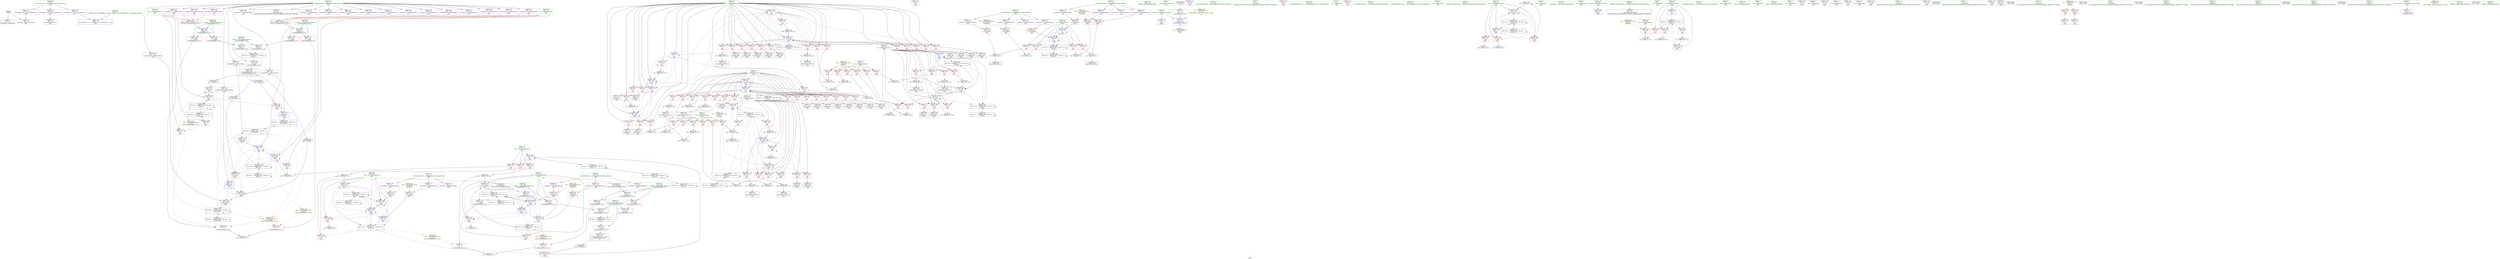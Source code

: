 digraph "SVFG" {
	label="SVFG";

	Node0x55e019f64970 [shape=record,color=grey,label="{NodeID: 0\nNullPtr}"];
	Node0x55e019f64970 -> Node0x55e019f8cc60[style=solid];
	Node0x55e019f64970 -> Node0x55e019f9ac10[style=solid];
	Node0x55e019ff39a0 [shape=record,color=black,label="{NodeID: 609\n494 = PHI(114, 395, 419, 442, )\n0th arg _ZSt3maxIxERKT_S2_S2_ }"];
	Node0x55e019ff39a0 -> Node0x55e019f9cbf0[style=solid];
	Node0x55e019f9a870 [shape=record,color=red,label="{NodeID: 277\n532\<--531\n\<--\n_ZSt3minIxERKT_S2_S2_\n}"];
	Node0x55e019f9a870 -> Node0x55e019fa7550[style=solid];
	Node0x55e019f8e620 [shape=record,color=red,label="{NodeID: 194\n428\<--94\n\<--i\nmain\n}"];
	Node0x55e019f8e620 -> Node0x55e019f95f40[style=solid];
	Node0x55e019f8b7b0 [shape=record,color=purple,label="{NodeID: 111\n119\<--11\n\<--.str\nmain\n}"];
	Node0x55e019f899a0 [shape=record,color=green,label="{NodeID: 28\n27\<--28\n_ZZ4mainE4typ2\<--_ZZ4mainE4typ2_field_insensitive\nGlob }"];
	Node0x55e019f899a0 -> Node0x55e019f90c30[style=solid];
	Node0x55e019f899a0 -> Node0x55e019f90d00[style=solid];
	Node0x55e019f899a0 -> Node0x55e019f90dd0[style=solid];
	Node0x55e019f899a0 -> Node0x55e019f90ea0[style=solid];
	Node0x55e019fc22f0 [shape=record,color=black,label="{NodeID: 471\nMR_30V_2 = PHI(MR_30V_3, MR_30V_1, )\npts\{109 \}\n}"];
	Node0x55e019fc22f0 -> Node0x55e019fc22f0[style=dashed];
	Node0x55e019fc22f0 -> Node0x55e019fca800[style=dashed];
	Node0x55e019f94b60 [shape=record,color=black,label="{NodeID: 388\n319 = PHI(190, 317, )\n}"];
	Node0x55e019f9bfc0 [shape=record,color=blue,label="{NodeID: 305\n108\<--333\ncur1\<--\nmain\n}"];
	Node0x55e019f9bfc0 -> Node0x55e019fc63f0[style=dashed];
	Node0x55e019f8fce0 [shape=record,color=red,label="{NodeID: 222\n398\<--98\n\<--i2\nmain\n}"];
	Node0x55e019f8fce0 -> Node0x55e019fa49d0[style=solid];
	Node0x55e019f91790 [shape=record,color=purple,label="{NodeID: 139\n422\<--29\narrayidx131\<--_ZZ4mainE3dyn\nmain\n}"];
	Node0x55e019f8c280 [shape=record,color=green,label="{NodeID: 56\n143\<--144\nprintf\<--printf_field_insensitive\n}"];
	Node0x55e019fcb700 [shape=record,color=black,label="{NodeID: 499\nMR_36V_5 = PHI(MR_36V_6, MR_36V_4, )\npts\{115 \}\n|{|<s5>12}}"];
	Node0x55e019fcb700 -> Node0x55e019f99010[style=dashed];
	Node0x55e019fcb700 -> Node0x55e019f990e0[style=dashed];
	Node0x55e019fcb700 -> Node0x55e019f9b530[style=dashed];
	Node0x55e019fcb700 -> Node0x55e019fc31f0[style=dashed];
	Node0x55e019fcb700 -> Node0x55e019fcb700[style=dashed];
	Node0x55e019fcb700:s5 -> Node0x55e019fd27b0[style=dashed,color=red];
	Node0x55e019fa5d50 [shape=record,color=grey,label="{NodeID: 416\n198 = cmp(195, 197, )\n}"];
	Node0x55e019f99280 [shape=record,color=red,label="{NodeID: 250\n245\<--244\n\<--arrayidx45\nmain\n}"];
	Node0x55e019f99280 -> Node0x55e019f9b7a0[style=solid];
	Node0x55e019f92ee0 [shape=record,color=red,label="{NodeID: 167\n292\<--90\n\<--N\nmain\n}"];
	Node0x55e019f92ee0 -> Node0x55e019fa7b50[style=solid];
	Node0x55e019f8dac0 [shape=record,color=black,label="{NodeID: 84\n264\<--263\nidxprom55\<--\nmain\n}"];
	Node0x55e019f7c9a0 [shape=record,color=green,label="{NodeID: 1\n7\<--1\n__dso_handle\<--dummyObj\nGlob }"];
	Node0x55e019ff3d80 [shape=record,color=black,label="{NodeID: 610\n495 = PHI(212, 106, 425, 448, )\n1st arg _ZSt3maxIxERKT_S2_S2_ }"];
	Node0x55e019ff3d80 -> Node0x55e019f9ccc0[style=solid];
	Node0x55e019f9a940 [shape=record,color=blue,label="{NodeID: 278\n8\<--9\n_ZL2PI\<--\nGlob }"];
	Node0x55e019f8e6f0 [shape=record,color=red,label="{NodeID: 195\n436\<--94\n\<--i\nmain\n}"];
	Node0x55e019f8e6f0 -> Node0x55e019f8b060[style=solid];
	Node0x55e019f8b880 [shape=record,color=purple,label="{NodeID: 112\n120\<--13\n\<--.str.2\nmain\n}"];
	Node0x55e019f89a60 [shape=record,color=green,label="{NodeID: 29\n29\<--31\n_ZZ4mainE3dyn\<--_ZZ4mainE3dyn_field_insensitive\nGlob }"];
	Node0x55e019f89a60 -> Node0x55e019f8cd60[style=solid];
	Node0x55e019f89a60 -> Node0x55e019f90f70[style=solid];
	Node0x55e019f89a60 -> Node0x55e019f91040[style=solid];
	Node0x55e019f89a60 -> Node0x55e019f91110[style=solid];
	Node0x55e019f89a60 -> Node0x55e019f911e0[style=solid];
	Node0x55e019f89a60 -> Node0x55e019f912b0[style=solid];
	Node0x55e019f89a60 -> Node0x55e019f91380[style=solid];
	Node0x55e019f89a60 -> Node0x55e019f91450[style=solid];
	Node0x55e019f89a60 -> Node0x55e019f91520[style=solid];
	Node0x55e019f89a60 -> Node0x55e019f915f0[style=solid];
	Node0x55e019f89a60 -> Node0x55e019f916c0[style=solid];
	Node0x55e019f89a60 -> Node0x55e019f91790[style=solid];
	Node0x55e019f89a60 -> Node0x55e019f91860[style=solid];
	Node0x55e019f89a60 -> Node0x55e019f91930[style=solid];
	Node0x55e019f89a60 -> Node0x55e019f91a00[style=solid];
	Node0x55e019f89a60 -> Node0x55e019f91ad0[style=solid];
	Node0x55e019f89a60 -> Node0x55e019f91ba0[style=solid];
	Node0x55e019f89a60 -> Node0x55e019f91c70[style=solid];
	Node0x55e019f89a60 -> Node0x55e019f91d40[style=solid];
	Node0x55e019f89a60 -> Node0x55e019f91e10[style=solid];
	Node0x55e019f89a60 -> Node0x55e019f91ee0[style=solid];
	Node0x55e019fc27f0 [shape=record,color=black,label="{NodeID: 472\nMR_32V_2 = PHI(MR_32V_3, MR_32V_1, )\npts\{111 \}\n}"];
	Node0x55e019fc27f0 -> Node0x55e019fc27f0[style=dashed];
	Node0x55e019fc27f0 -> Node0x55e019fcad00[style=dashed];
	Node0x55e019f95100 [shape=record,color=black,label="{NodeID: 389\n354 = PHI(190, 352, )\n}"];
	Node0x55e019f9c090 [shape=record,color=blue,label="{NodeID: 306\n100\<--340\nj2\<--inc88\nmain\n}"];
	Node0x55e019f9c090 -> Node0x55e019f8ff50[style=dashed];
	Node0x55e019f9c090 -> Node0x55e019f90020[style=dashed];
	Node0x55e019f9c090 -> Node0x55e019f900f0[style=dashed];
	Node0x55e019f9c090 -> Node0x55e019f901c0[style=dashed];
	Node0x55e019f9c090 -> Node0x55e019f90290[style=dashed];
	Node0x55e019f9c090 -> Node0x55e019f90360[style=dashed];
	Node0x55e019f9c090 -> Node0x55e019f98350[style=dashed];
	Node0x55e019f9c090 -> Node0x55e019f9bc80[style=dashed];
	Node0x55e019f9c090 -> Node0x55e019f9c160[style=dashed];
	Node0x55e019f9c090 -> Node0x55e019fc40f0[style=dashed];
	Node0x55e019f9c090 -> Node0x55e019fc9430[style=dashed];
	Node0x55e019f8fdb0 [shape=record,color=red,label="{NodeID: 223\n295\<--100\n\<--j2\nmain\n}"];
	Node0x55e019f8fdb0 -> Node0x55e019fa79d0[style=solid];
	Node0x55e019f91860 [shape=record,color=purple,label="{NodeID: 140\n425\<--29\narrayidx133\<--_ZZ4mainE3dyn\nmain\n|{<s0>15}}"];
	Node0x55e019f91860:s0 -> Node0x55e019ff3d80[style=solid,color=red];
	Node0x55e019f8c380 [shape=record,color=green,label="{NodeID: 57\n191\<--192\nllvm.memset.p0i8.i64\<--llvm.memset.p0i8.i64_field_insensitive\n}"];
	Node0x55e019fcbc00 [shape=record,color=black,label="{NodeID: 500\nMR_46V_4 = PHI(MR_46V_5, MR_46V_3, )\npts\{310000 \}\n|{|<s4>12}}"];
	Node0x55e019fcbc00 -> Node0x55e019f990e0[style=dashed];
	Node0x55e019fcbc00 -> Node0x55e019fbbef0[style=dashed];
	Node0x55e019fcbc00 -> Node0x55e019fc36f0[style=dashed];
	Node0x55e019fcbc00 -> Node0x55e019fcbc00[style=dashed];
	Node0x55e019fcbc00:s4 -> Node0x55e019fd2a50[style=dashed,color=red];
	Node0x55e019fa5ed0 [shape=record,color=grey,label="{NodeID: 417\n337 = cmp(336, 186, )\n}"];
	Node0x55e019f99350 [shape=record,color=red,label="{NodeID: 251\n251\<--250\n\<--arrayidx48\nmain\n}"];
	Node0x55e019f99350 -> Node0x55e019fa6350[style=solid];
	Node0x55e019f92fb0 [shape=record,color=red,label="{NodeID: 168\n309\<--90\n\<--N\nmain\n}"];
	Node0x55e019f92fb0 -> Node0x55e019fa6c50[style=solid];
	Node0x55e019f8db90 [shape=record,color=black,label="{NodeID: 85\n271\<--270\nidxprom59\<--\nmain\n}"];
	Node0x55e019f7fa00 [shape=record,color=green,label="{NodeID: 2\n9\<--1\n\<--dummyObj\nCan only get source location for instruction, argument, global var or function.}"];
	Node0x55e019ff3f80 [shape=record,color=black,label="{NodeID: 611\n519 = PHI(108, )\n0th arg _ZSt3minIxERKT_S2_S2_ }"];
	Node0x55e019ff3f80 -> Node0x55e019f9cf30[style=solid];
	Node0x55e019f9aa10 [shape=record,color=blue,label="{NodeID: 279\n548\<--43\nllvm.global_ctors_0\<--\nGlob }"];
	Node0x55e019f8e7c0 [shape=record,color=red,label="{NodeID: 196\n443\<--94\n\<--i\nmain\n}"];
	Node0x55e019f8e7c0 -> Node0x55e019f8b200[style=solid];
	Node0x55e019f8b950 [shape=record,color=purple,label="{NodeID: 113\n125\<--16\n\<--.str.3\nmain\n}"];
	Node0x55e019f89b60 [shape=record,color=green,label="{NodeID: 30\n42\<--46\nllvm.global_ctors\<--llvm.global_ctors_field_insensitive\nGlob }"];
	Node0x55e019f89b60 -> Node0x55e019f92490[style=solid];
	Node0x55e019f89b60 -> Node0x55e019f92590[style=solid];
	Node0x55e019f89b60 -> Node0x55e019f92690[style=solid];
	Node0x55e019fc2cf0 [shape=record,color=black,label="{NodeID: 473\nMR_34V_2 = PHI(MR_34V_3, MR_34V_1, )\npts\{113 \}\n}"];
	Node0x55e019fc2cf0 -> Node0x55e019fc2cf0[style=dashed];
	Node0x55e019fc2cf0 -> Node0x55e019fcb200[style=dashed];
	Node0x55e019f956a0 [shape=record,color=black,label="{NodeID: 390\n299 = PHI(190, 297, )\n}"];
	Node0x55e019f9c160 [shape=record,color=blue,label="{NodeID: 307\n100\<--357\nj2\<--inc97\nmain\n}"];
	Node0x55e019f9c160 -> Node0x55e019f8ff50[style=dashed];
	Node0x55e019f9c160 -> Node0x55e019f90020[style=dashed];
	Node0x55e019f9c160 -> Node0x55e019f900f0[style=dashed];
	Node0x55e019f9c160 -> Node0x55e019f901c0[style=dashed];
	Node0x55e019f9c160 -> Node0x55e019f90290[style=dashed];
	Node0x55e019f9c160 -> Node0x55e019f90360[style=dashed];
	Node0x55e019f9c160 -> Node0x55e019f98350[style=dashed];
	Node0x55e019f9c160 -> Node0x55e019f9bc80[style=dashed];
	Node0x55e019f9c160 -> Node0x55e019f9c160[style=dashed];
	Node0x55e019f9c160 -> Node0x55e019fc40f0[style=dashed];
	Node0x55e019f9c160 -> Node0x55e019fc9430[style=dashed];
	Node0x55e019f8fe80 [shape=record,color=red,label="{NodeID: 224\n339\<--100\n\<--j2\nmain\n}"];
	Node0x55e019f8fe80 -> Node0x55e019fa46d0[style=solid];
	Node0x55e019f91930 [shape=record,color=purple,label="{NodeID: 141\n431\<--29\narrayidx137\<--_ZZ4mainE3dyn\nmain\n}"];
	Node0x55e019f8c480 [shape=record,color=green,label="{NodeID: 58\n214\<--215\n_ZSt3maxIxERKT_S2_S2_\<--_ZSt3maxIxERKT_S2_S2__field_insensitive\n}"];
	Node0x55e019fa6050 [shape=record,color=grey,label="{NodeID: 418\n345 = cmp(343, 344, )\n}"];
	Node0x55e019f99420 [shape=record,color=red,label="{NodeID: 252\n258\<--257\n\<--arrayidx52\nmain\n}"];
	Node0x55e019f99420 -> Node0x55e019f9b870[style=solid];
	Node0x55e019f93080 [shape=record,color=red,label="{NodeID: 169\n326\<--90\n\<--N\nmain\n}"];
	Node0x55e019f93080 -> Node0x55e019fa67d0[style=solid];
	Node0x55e019f8dc60 [shape=record,color=black,label="{NodeID: 86\n283\<--282\nidxprom63\<--\nmain\n}"];
	Node0x55e019f81f70 [shape=record,color=green,label="{NodeID: 3\n11\<--1\n.str\<--dummyObj\nGlob }"];
	Node0x55e019f9ab10 [shape=record,color=blue,label="{NodeID: 280\n549\<--44\nllvm.global_ctors_1\<--_GLOBAL__sub_I_sourspinach_2_1.cpp\nGlob }"];
	Node0x55e019f8e890 [shape=record,color=red,label="{NodeID: 197\n451\<--94\n\<--i\nmain\n}"];
	Node0x55e019f8e890 -> Node0x55e019f8b3a0[style=solid];
	Node0x55e019f8ba20 [shape=record,color=purple,label="{NodeID: 114\n126\<--18\n\<--.str.4\nmain\n}"];
	Node0x55e019f89c60 [shape=record,color=green,label="{NodeID: 31\n47\<--48\n__cxx_global_var_init\<--__cxx_global_var_init_field_insensitive\n}"];
	Node0x55e019fc31f0 [shape=record,color=black,label="{NodeID: 474\nMR_36V_2 = PHI(MR_36V_4, MR_36V_1, )\npts\{115 \}\n}"];
	Node0x55e019fc31f0 -> Node0x55e019f9b2c0[style=dashed];
	Node0x55e019f95c40 [shape=record,color=grey,label="{NodeID: 391\n414 = Binary(413, 140, )\n}"];
	Node0x55e019f95c40 -> Node0x55e019f8ab80[style=solid];
	Node0x55e019f9c230 [shape=record,color=blue,label="{NodeID: 308\n110\<--368\ncur2\<--\nmain\n}"];
	Node0x55e019f9c230 -> Node0x55e019fcc600[style=dashed];
	Node0x55e019f8ff50 [shape=record,color=red,label="{NodeID: 225\n343\<--100\n\<--j2\nmain\n}"];
	Node0x55e019f8ff50 -> Node0x55e019fa6050[style=solid];
	Node0x55e019f91a00 [shape=record,color=purple,label="{NodeID: 142\n434\<--29\narrayidx139\<--_ZZ4mainE3dyn\nmain\n}"];
	Node0x55e019f91a00 -> Node0x55e019f9c7e0[style=solid];
	Node0x55e019f8c580 [shape=record,color=green,label="{NodeID: 59\n372\<--373\n_ZSt3minIxERKT_S2_S2_\<--_ZSt3minIxERKT_S2_S2__field_insensitive\n}"];
	Node0x55e019fcc600 [shape=record,color=black,label="{NodeID: 502\nMR_32V_10 = PHI(MR_32V_12, MR_32V_9, )\npts\{111 \}\n|{|<s3>13}}"];
	Node0x55e019fcc600 -> Node0x55e019f98cd0[style=dashed];
	Node0x55e019fcc600 -> Node0x55e019f99aa0[style=dashed];
	Node0x55e019fcc600 -> Node0x55e019f9c4a0[style=dashed];
	Node0x55e019fcc600:s3 -> Node0x55e019fd2e00[style=dashed,color=red];
	Node0x55e019fa61d0 [shape=record,color=grey,label="{NodeID: 419\n508 = cmp(505, 507, )\n}"];
	Node0x55e019f994f0 [shape=record,color=red,label="{NodeID: 253\n266\<--265\n\<--arrayidx56\nmain\n}"];
	Node0x55e019f994f0 -> Node0x55e019fa70d0[style=solid];
	Node0x55e019f93150 [shape=record,color=red,label="{NodeID: 170\n169\<--92\n\<--M\nmain\n}"];
	Node0x55e019f93150 -> Node0x55e019fa73d0[style=solid];
	Node0x55e019f8dd30 [shape=record,color=black,label="{NodeID: 87\n286\<--285\nidxprom65\<--\nmain\n}"];
	Node0x55e019f67e10 [shape=record,color=green,label="{NodeID: 4\n13\<--1\n.str.2\<--dummyObj\nGlob }"];
	Node0x55e019f9ac10 [shape=record,color=blue, style = dotted,label="{NodeID: 281\n550\<--3\nllvm.global_ctors_2\<--dummyVal\nGlob }"];
	Node0x55e019f8e960 [shape=record,color=red,label="{NodeID: 198\n465\<--94\n\<--i\nmain\n}"];
	Node0x55e019f8e960 -> Node0x55e019fa52d0[style=solid];
	Node0x55e019f8baf0 [shape=record,color=purple,label="{NodeID: 115\n155\<--21\narrayidx\<--_ZZ4mainE4num1\nmain\n}"];
	Node0x55e019f89d60 [shape=record,color=green,label="{NodeID: 32\n51\<--52\n_ZNSt8ios_base4InitC1Ev\<--_ZNSt8ios_base4InitC1Ev_field_insensitive\n}"];
	Node0x55e019fc36f0 [shape=record,color=black,label="{NodeID: 475\nMR_46V_2 = PHI(MR_46V_3, MR_46V_1, )\npts\{310000 \}\n}"];
	Node0x55e019fc36f0 -> Node0x55e019fc36f0[style=dashed];
	Node0x55e019fc36f0 -> Node0x55e019fcbc00[style=dashed];
	Node0x55e019f95dc0 [shape=record,color=grey,label="{NodeID: 392\n410 = Binary(409, 140, )\n}"];
	Node0x55e019f95dc0 -> Node0x55e019f9c710[style=solid];
	Node0x55e019f9c300 [shape=record,color=blue,label="{NodeID: 309\n112\<--374\ncur\<--\nmain\n}"];
	Node0x55e019f9c300 -> Node0x55e019f98da0[style=dashed];
	Node0x55e019f9c300 -> Node0x55e019f98e70[style=dashed];
	Node0x55e019f9c300 -> Node0x55e019f98f40[style=dashed];
	Node0x55e019f9c300 -> Node0x55e019fc54f0[style=dashed];
	Node0x55e019f90020 [shape=record,color=red,label="{NodeID: 226\n347\<--100\n\<--j2\nmain\n}"];
	Node0x55e019f90020 -> Node0x55e019f8dfa0[style=solid];
	Node0x55e019f91ad0 [shape=record,color=purple,label="{NodeID: 143\n438\<--29\narrayidx141\<--_ZZ4mainE3dyn\nmain\n}"];
	Node0x55e019f8c680 [shape=record,color=green,label="{NodeID: 60\n496\<--497\nretval\<--retval_field_insensitive\n_ZSt3maxIxERKT_S2_S2_\n}"];
	Node0x55e019f8c680 -> Node0x55e019f99de0[style=solid];
	Node0x55e019f8c680 -> Node0x55e019f9cd90[style=solid];
	Node0x55e019f8c680 -> Node0x55e019f9ce60[style=solid];
	Node0x55e019fa6350 [shape=record,color=grey,label="{NodeID: 420\n253 = cmp(251, 252, )\n}"];
	Node0x55e019f995c0 [shape=record,color=red,label="{NodeID: 254\n273\<--272\n\<--arrayidx60\nmain\n}"];
	Node0x55e019f995c0 -> Node0x55e019f9ba10[style=solid];
	Node0x55e019f93220 [shape=record,color=red,label="{NodeID: 171\n203\<--92\n\<--M\nmain\n}"];
	Node0x55e019f93220 -> Node0x55e019f960c0[style=solid];
	Node0x55e019f8de00 [shape=record,color=black,label="{NodeID: 88\n313\<--312\nidxprom75\<--\nmain\n}"];
	Node0x55e019f681d0 [shape=record,color=green,label="{NodeID: 5\n15\<--1\nstdin\<--dummyObj\nGlob }"];
	Node0x55e019f9ad10 [shape=record,color=blue,label="{NodeID: 282\n8\<--76\n_ZL2PI\<--conv\n__cxx_global_var_init.1\n|{<s0>19}}"];
	Node0x55e019f9ad10:s0 -> Node0x55e019fd6520[style=dashed,color=blue];
	Node0x55e019f8ea30 [shape=record,color=red,label="{NodeID: 199\n202\<--96\n\<--j\nmain\n}"];
	Node0x55e019f8ea30 -> Node0x55e019fa5bd0[style=solid];
	Node0x55e019f904e0 [shape=record,color=purple,label="{NodeID: 116\n257\<--21\narrayidx52\<--_ZZ4mainE4num1\nmain\n}"];
	Node0x55e019f904e0 -> Node0x55e019f99420[style=solid];
	Node0x55e019f89e60 [shape=record,color=green,label="{NodeID: 33\n57\<--58\n__cxa_atexit\<--__cxa_atexit_field_insensitive\n}"];
	Node0x55e019f95f40 [shape=record,color=grey,label="{NodeID: 393\n429 = Binary(428, 140, )\n}"];
	Node0x55e019f95f40 -> Node0x55e019f8aec0[style=solid];
	Node0x55e019f9c3d0 [shape=record,color=blue,label="{NodeID: 310\n108\<--378\ncur1\<--sub\nmain\n}"];
	Node0x55e019f9c3d0 -> Node0x55e019f98a60[style=dashed];
	Node0x55e019f9c3d0 -> Node0x55e019f9b870[style=dashed];
	Node0x55e019f9c3d0 -> Node0x55e019f9b940[style=dashed];
	Node0x55e019f9c3d0 -> Node0x55e019f9bfc0[style=dashed];
	Node0x55e019f9c3d0 -> Node0x55e019fc63f0[style=dashed];
	Node0x55e019f9c3d0 -> Node0x55e019fca800[style=dashed];
	Node0x55e019f900f0 [shape=record,color=red,label="{NodeID: 227\n356\<--100\n\<--j2\nmain\n}"];
	Node0x55e019f900f0 -> Node0x55e019fa43d0[style=solid];
	Node0x55e019f91ba0 [shape=record,color=purple,label="{NodeID: 144\n442\<--29\narrayidx144\<--_ZZ4mainE3dyn\nmain\n|{<s0>16}}"];
	Node0x55e019f91ba0:s0 -> Node0x55e019ff39a0[style=solid,color=red];
	Node0x55e019f8c750 [shape=record,color=green,label="{NodeID: 61\n498\<--499\n__a.addr\<--__a.addr_field_insensitive\n_ZSt3maxIxERKT_S2_S2_\n}"];
	Node0x55e019f8c750 -> Node0x55e019f99eb0[style=solid];
	Node0x55e019f8c750 -> Node0x55e019f99f80[style=solid];
	Node0x55e019f8c750 -> Node0x55e019f9cbf0[style=solid];
	Node0x55e019fa64d0 [shape=record,color=grey,label="{NodeID: 421\n230 = cmp(229, 231, )\n}"];
	Node0x55e019f99690 [shape=record,color=red,label="{NodeID: 255\n288\<--287\n\<--arrayidx66\nmain\n}"];
	Node0x55e019f99690 -> Node0x55e019f9bd50[style=solid];
	Node0x55e019f932f0 [shape=record,color=red,label="{NodeID: 172\n223\<--92\n\<--M\nmain\n}"];
	Node0x55e019f932f0 -> Node0x55e019fa7850[style=solid];
	Node0x55e019f8ded0 [shape=record,color=black,label="{NodeID: 89\n331\<--330\nidxprom83\<--\nmain\n}"];
	Node0x55e019f67830 [shape=record,color=green,label="{NodeID: 6\n16\<--1\n.str.3\<--dummyObj\nGlob }"];
	Node0x55e019f9ade0 [shape=record,color=blue,label="{NodeID: 283\n84\<--117\nretval\<--\nmain\n}"];
	Node0x55e019f8eb00 [shape=record,color=red,label="{NodeID: 200\n210\<--96\n\<--j\nmain\n}"];
	Node0x55e019f8eb00 -> Node0x55e019f8d6b0[style=solid];
	Node0x55e019f905b0 [shape=record,color=purple,label="{NodeID: 117\n332\<--21\narrayidx84\<--_ZZ4mainE4num1\nmain\n}"];
	Node0x55e019f905b0 -> Node0x55e019f99830[style=solid];
	Node0x55e019f89f60 [shape=record,color=green,label="{NodeID: 34\n56\<--62\n_ZNSt8ios_base4InitD1Ev\<--_ZNSt8ios_base4InitD1Ev_field_insensitive\n}"];
	Node0x55e019f89f60 -> Node0x55e019f8ce60[style=solid];
	Node0x55e019fc40f0 [shape=record,color=black,label="{NodeID: 477\nMR_22V_8 = PHI(MR_22V_9, MR_22V_7, )\npts\{101 \}\n}"];
	Node0x55e019fc40f0 -> Node0x55e019f8fdb0[style=dashed];
	Node0x55e019fc40f0 -> Node0x55e019f8fe80[style=dashed];
	Node0x55e019fc40f0 -> Node0x55e019f90360[style=dashed];
	Node0x55e019fc40f0 -> Node0x55e019f98350[style=dashed];
	Node0x55e019fc40f0 -> Node0x55e019f9bc80[style=dashed];
	Node0x55e019fc40f0 -> Node0x55e019f9c090[style=dashed];
	Node0x55e019fc40f0 -> Node0x55e019fc40f0[style=dashed];
	Node0x55e019fc40f0 -> Node0x55e019fc9430[style=dashed];
	Node0x55e019f960c0 [shape=record,color=grey,label="{NodeID: 394\n204 = Binary(203, 140, )\n}"];
	Node0x55e019f960c0 -> Node0x55e019fa5bd0[style=solid];
	Node0x55e019f9c4a0 [shape=record,color=blue,label="{NodeID: 311\n110\<--382\ncur2\<--sub106\nmain\n}"];
	Node0x55e019f9c4a0 -> Node0x55e019f98c00[style=dashed];
	Node0x55e019f9c4a0 -> Node0x55e019f9ba10[style=dashed];
	Node0x55e019f9c4a0 -> Node0x55e019f9bae0[style=dashed];
	Node0x55e019f9c4a0 -> Node0x55e019f9c230[style=dashed];
	Node0x55e019f9c4a0 -> Node0x55e019fcad00[style=dashed];
	Node0x55e019f9c4a0 -> Node0x55e019fcc600[style=dashed];
	Node0x55e019f901c0 [shape=record,color=red,label="{NodeID: 228\n360\<--100\n\<--j2\nmain\n}"];
	Node0x55e019f901c0 -> Node0x55e019fa6dd0[style=solid];
	Node0x55e019f91c70 [shape=record,color=purple,label="{NodeID: 145\n445\<--29\narrayidx146\<--_ZZ4mainE3dyn\nmain\n}"];
	Node0x55e019f8c820 [shape=record,color=green,label="{NodeID: 62\n500\<--501\n__b.addr\<--__b.addr_field_insensitive\n_ZSt3maxIxERKT_S2_S2_\n}"];
	Node0x55e019f8c820 -> Node0x55e019f9a050[style=solid];
	Node0x55e019f8c820 -> Node0x55e019f9a120[style=solid];
	Node0x55e019f8c820 -> Node0x55e019f9ccc0[style=solid];
	Node0x55e019fa6650 [shape=record,color=grey,label="{NodeID: 422\n234 = cmp(233, 117, )\n}"];
	Node0x55e019f99760 [shape=record,color=red,label="{NodeID: 256\n315\<--314\n\<--arrayidx76\nmain\n}"];
	Node0x55e019f99760 -> Node0x55e019fa6ad0[style=solid];
	Node0x55e019f933c0 [shape=record,color=red,label="{NodeID: 173\n296\<--92\n\<--M\nmain\n}"];
	Node0x55e019f933c0 -> Node0x55e019fa79d0[style=solid];
	Node0x55e019f8dfa0 [shape=record,color=black,label="{NodeID: 90\n348\<--347\nidxprom92\<--\nmain\n}"];
	Node0x55e019f678f0 [shape=record,color=green,label="{NodeID: 7\n18\<--1\n.str.4\<--dummyObj\nGlob }"];
	Node0x55e019f9aeb0 [shape=record,color=blue,label="{NodeID: 284\n86\<--117\ntt\<--\nmain\n}"];
	Node0x55e019f9aeb0 -> Node0x55e019fbfaf0[style=dashed];
	Node0x55e019f8ebd0 [shape=record,color=red,label="{NodeID: 201\n222\<--96\n\<--j\nmain\n}"];
	Node0x55e019f8ebd0 -> Node0x55e019fa7850[style=solid];
	Node0x55e019f90680 [shape=record,color=purple,label="{NodeID: 118\n158\<--23\narrayidx9\<--_ZZ4mainE4typ1\nmain\n}"];
	Node0x55e019f8a060 [shape=record,color=green,label="{NodeID: 35\n69\<--70\n__cxx_global_var_init.1\<--__cxx_global_var_init.1_field_insensitive\n}"];
	Node0x55e019f96240 [shape=record,color=grey,label="{NodeID: 395\n440 = Binary(439, 140, )\n}"];
	Node0x55e019f96240 -> Node0x55e019f8b130[style=solid];
	Node0x55e019f9c570 [shape=record,color=blue,label="{NodeID: 312\n106\<--386\nd\<--add107\nmain\n|{|<s7>14}}"];
	Node0x55e019f9c570 -> Node0x55e019f98990[style=dashed];
	Node0x55e019f9c570 -> Node0x55e019f99b70[style=dashed];
	Node0x55e019f9c570 -> Node0x55e019f99c40[style=dashed];
	Node0x55e019f9c570 -> Node0x55e019f99d10[style=dashed];
	Node0x55e019f9c570 -> Node0x55e019f9bd50[style=dashed];
	Node0x55e019f9c570 -> Node0x55e019f9c570[style=dashed];
	Node0x55e019f9c570 -> Node0x55e019fca300[style=dashed];
	Node0x55e019f9c570:s7 -> Node0x55e019fd26a0[style=dashed,color=red];
	Node0x55e019f90290 [shape=record,color=red,label="{NodeID: 229\n365\<--100\n\<--j2\nmain\n}"];
	Node0x55e019f90290 -> Node0x55e019f8e070[style=solid];
	Node0x55e019f91d40 [shape=record,color=purple,label="{NodeID: 146\n448\<--29\narrayidx148\<--_ZZ4mainE3dyn\nmain\n|{<s0>16}}"];
	Node0x55e019f91d40:s0 -> Node0x55e019ff3d80[style=solid,color=red];
	Node0x55e019f8c8f0 [shape=record,color=green,label="{NodeID: 63\n521\<--522\nretval\<--retval_field_insensitive\n_ZSt3minIxERKT_S2_S2_\n}"];
	Node0x55e019f8c8f0 -> Node0x55e019f9a390[style=solid];
	Node0x55e019f8c8f0 -> Node0x55e019f9d0d0[style=solid];
	Node0x55e019f8c8f0 -> Node0x55e019f9d1a0[style=solid];
	Node0x55e019fa67d0 [shape=record,color=grey,label="{NodeID: 423\n327 = cmp(325, 326, )\n}"];
	Node0x55e019f99830 [shape=record,color=red,label="{NodeID: 257\n333\<--332\n\<--arrayidx84\nmain\n}"];
	Node0x55e019f99830 -> Node0x55e019f9bfc0[style=solid];
	Node0x55e019f93490 [shape=record,color=red,label="{NodeID: 174\n344\<--92\n\<--M\nmain\n}"];
	Node0x55e019f93490 -> Node0x55e019fa6050[style=solid];
	Node0x55e019f8e070 [shape=record,color=black,label="{NodeID: 91\n366\<--365\nidxprom102\<--\nmain\n}"];
	Node0x55e019f679b0 [shape=record,color=green,label="{NodeID: 8\n20\<--1\nstdout\<--dummyObj\nGlob }"];
	Node0x55e019fd2240 [shape=record,color=yellow,style=double,label="{NodeID: 534\n38V_1 = ENCHI(MR_38V_0)\npts\{220000 \}\nFun[main]}"];
	Node0x55e019fd2240 -> Node0x55e019f99420[style=dashed];
	Node0x55e019fd2240 -> Node0x55e019f99830[style=dashed];
	Node0x55e019fbbef0 [shape=record,color=black,label="{NodeID: 451\nMR_46V_6 = PHI(MR_46V_7, MR_46V_4, )\npts\{310000 \}\n|{|<s4>15}}"];
	Node0x55e019fbbef0 -> Node0x55e019f99690[style=dashed];
	Node0x55e019fbbef0 -> Node0x55e019f99c40[style=dashed];
	Node0x55e019fbbef0 -> Node0x55e019f9c7e0[style=dashed];
	Node0x55e019fbbef0 -> Node0x55e019fc59f0[style=dashed];
	Node0x55e019fbbef0:s4 -> Node0x55e019fd2a50[style=dashed,color=red];
	Node0x55e019f9af80 [shape=record,color=blue,label="{NodeID: 285\n94\<--117\ni\<--\nmain\n}"];
	Node0x55e019f9af80 -> Node0x55e019f93630[style=dashed];
	Node0x55e019f9af80 -> Node0x55e019f93700[style=dashed];
	Node0x55e019f9af80 -> Node0x55e019f937d0[style=dashed];
	Node0x55e019f9af80 -> Node0x55e019f938a0[style=dashed];
	Node0x55e019f9af80 -> Node0x55e019f9b050[style=dashed];
	Node0x55e019f9af80 -> Node0x55e019f9b120[style=dashed];
	Node0x55e019f8eca0 [shape=record,color=red,label="{NodeID: 202\n242\<--96\n\<--j\nmain\n}"];
	Node0x55e019f8eca0 -> Node0x55e019f8d850[style=solid];
	Node0x55e019f90750 [shape=record,color=purple,label="{NodeID: 119\n238\<--23\narrayidx43\<--_ZZ4mainE4typ1\nmain\n}"];
	Node0x55e019f90750 -> Node0x55e019f991b0[style=solid];
	Node0x55e019f8a160 [shape=record,color=green,label="{NodeID: 36\n74\<--75\nacos\<--acos_field_insensitive\n}"];
	Node0x55e019fa3f50 [shape=record,color=grey,label="{NodeID: 396\n197 = Binary(196, 140, )\n}"];
	Node0x55e019fa3f50 -> Node0x55e019fa5d50[style=solid];
	Node0x55e019f9c640 [shape=record,color=blue,label="{NodeID: 313\n405\<--397\narrayidx120\<--\nmain\n}"];
	Node0x55e019f9c640 -> Node0x55e019fc59f0[style=dashed];
	Node0x55e019f90360 [shape=record,color=red,label="{NodeID: 230\n392\<--100\n\<--j2\nmain\n}"];
	Node0x55e019f90360 -> Node0x55e019fa4250[style=solid];
	Node0x55e019f91e10 [shape=record,color=purple,label="{NodeID: 147\n453\<--29\narrayidx151\<--_ZZ4mainE3dyn\nmain\n}"];
	Node0x55e019f8c9c0 [shape=record,color=green,label="{NodeID: 64\n523\<--524\n__a.addr\<--__a.addr_field_insensitive\n_ZSt3minIxERKT_S2_S2_\n}"];
	Node0x55e019f8c9c0 -> Node0x55e019f9a460[style=solid];
	Node0x55e019f8c9c0 -> Node0x55e019f9a530[style=solid];
	Node0x55e019f8c9c0 -> Node0x55e019f9cf30[style=solid];
	Node0x55e019fa6950 [shape=record,color=grey,label="{NodeID: 424\n352 = cmp(350, 351, )\n}"];
	Node0x55e019fa6950 -> Node0x55e019f95100[style=solid];
	Node0x55e019f99900 [shape=record,color=red,label="{NodeID: 258\n350\<--349\n\<--arrayidx93\nmain\n}"];
	Node0x55e019f99900 -> Node0x55e019fa6950[style=solid];
	Node0x55e019f93560 [shape=record,color=red,label="{NodeID: 175\n361\<--92\n\<--M\nmain\n}"];
	Node0x55e019f93560 -> Node0x55e019fa6dd0[style=solid];
	Node0x55e019f8e140 [shape=record,color=black,label="{NodeID: 92\n390\<--389\nidxprom109\<--add108\nmain\n}"];
	Node0x55e019f67330 [shape=record,color=green,label="{NodeID: 9\n32\<--1\n.str.5\<--dummyObj\nGlob }"];
	Node0x55e019fd2320 [shape=record,color=yellow,style=double,label="{NodeID: 535\n40V_1 = ENCHI(MR_40V_0)\npts\{240000 \}\nFun[main]}"];
	Node0x55e019fd2320 -> Node0x55e019f991b0[style=dashed];
	Node0x55e019fd2320 -> Node0x55e019f99350[style=dashed];
	Node0x55e019fd2320 -> Node0x55e019f99760[style=dashed];
	Node0x55e019fbc3f0 [shape=record,color=black,label="{NodeID: 452\nMR_59V_3 = PHI(MR_59V_4, MR_59V_2, )\npts\{522 \}\n}"];
	Node0x55e019fbc3f0 -> Node0x55e019f9a390[style=dashed];
	Node0x55e019f9b050 [shape=record,color=blue,label="{NodeID: 286\n94\<--163\ni\<--inc\nmain\n}"];
	Node0x55e019f9b050 -> Node0x55e019f93630[style=dashed];
	Node0x55e019f9b050 -> Node0x55e019f93700[style=dashed];
	Node0x55e019f9b050 -> Node0x55e019f937d0[style=dashed];
	Node0x55e019f9b050 -> Node0x55e019f938a0[style=dashed];
	Node0x55e019f9b050 -> Node0x55e019f9b050[style=dashed];
	Node0x55e019f9b050 -> Node0x55e019f9b120[style=dashed];
	Node0x55e019f8ed70 [shape=record,color=red,label="{NodeID: 203\n263\<--96\n\<--j\nmain\n}"];
	Node0x55e019f8ed70 -> Node0x55e019f8dac0[style=solid];
	Node0x55e019f90820 [shape=record,color=purple,label="{NodeID: 120\n250\<--23\narrayidx48\<--_ZZ4mainE4typ1\nmain\n}"];
	Node0x55e019f90820 -> Node0x55e019f99350[style=solid];
	Node0x55e019f8a260 [shape=record,color=green,label="{NodeID: 37\n81\<--82\nmain\<--main_field_insensitive\n}"];
	Node0x55e019fa40d0 [shape=record,color=grey,label="{NodeID: 397\n389 = Binary(388, 140, )\n}"];
	Node0x55e019fa40d0 -> Node0x55e019f8e140[style=solid];
	Node0x55e019f9c710 [shape=record,color=blue,label="{NodeID: 314\n102\<--410\nfirst\<--inc123\nmain\n}"];
	Node0x55e019f9c710 -> Node0x55e019f983e0[style=dashed];
	Node0x55e019f9c710 -> Node0x55e019f984b0[style=dashed];
	Node0x55e019f9c710 -> Node0x55e019f98580[style=dashed];
	Node0x55e019f9c710 -> Node0x55e019f9c710[style=dashed];
	Node0x55e019f9c710 -> Node0x55e019fc9900[style=dashed];
	Node0x55e019f98350 [shape=record,color=red,label="{NodeID: 231\n402\<--100\n\<--j2\nmain\n}"];
	Node0x55e019f98350 -> Node0x55e019fa4b50[style=solid];
	Node0x55e019f91ee0 [shape=record,color=purple,label="{NodeID: 148\n457\<--29\narrayidx154\<--_ZZ4mainE3dyn\nmain\n}"];
	Node0x55e019f91ee0 -> Node0x55e019f9c8b0[style=solid];
	Node0x55e019f8ca90 [shape=record,color=green,label="{NodeID: 65\n525\<--526\n__b.addr\<--__b.addr_field_insensitive\n_ZSt3minIxERKT_S2_S2_\n}"];
	Node0x55e019f8ca90 -> Node0x55e019f9a600[style=solid];
	Node0x55e019f8ca90 -> Node0x55e019f9a6d0[style=solid];
	Node0x55e019f8ca90 -> Node0x55e019f9d000[style=solid];
	Node0x55e019fa6ad0 [shape=record,color=grey,label="{NodeID: 425\n317 = cmp(315, 316, )\n}"];
	Node0x55e019fa6ad0 -> Node0x55e019f94b60[style=solid];
	Node0x55e019f999d0 [shape=record,color=red,label="{NodeID: 259\n368\<--367\n\<--arrayidx103\nmain\n}"];
	Node0x55e019f999d0 -> Node0x55e019f9c230[style=solid];
	Node0x55e019f93630 [shape=record,color=red,label="{NodeID: 176\n149\<--94\n\<--i\nmain\n}"];
	Node0x55e019f93630 -> Node0x55e019fa76d0[style=solid];
	Node0x55e019f8e210 [shape=record,color=black,label="{NodeID: 93\n394\<--393\nidxprom112\<--add111\nmain\n}"];
	Node0x55e019f673f0 [shape=record,color=green,label="{NodeID: 10\n34\<--1\n.str.6\<--dummyObj\nGlob }"];
	Node0x55e019fd2400 [shape=record,color=yellow,style=double,label="{NodeID: 536\n42V_1 = ENCHI(MR_42V_0)\npts\{260000 \}\nFun[main]}"];
	Node0x55e019fd2400 -> Node0x55e019f995c0[style=dashed];
	Node0x55e019fd2400 -> Node0x55e019f999d0[style=dashed];
	Node0x55e019f9b120 [shape=record,color=blue,label="{NodeID: 287\n94\<--117\ni\<--\nmain\n}"];
	Node0x55e019f9b120 -> Node0x55e019f93970[style=dashed];
	Node0x55e019f9b120 -> Node0x55e019f93a40[style=dashed];
	Node0x55e019f9b120 -> Node0x55e019f93b10[style=dashed];
	Node0x55e019f9b120 -> Node0x55e019f93be0[style=dashed];
	Node0x55e019f9b120 -> Node0x55e019f9b1f0[style=dashed];
	Node0x55e019f9b120 -> Node0x55e019f9b390[style=dashed];
	Node0x55e019f8ee40 [shape=record,color=red,label="{NodeID: 204\n270\<--96\n\<--j\nmain\n}"];
	Node0x55e019f8ee40 -> Node0x55e019f8db90[style=solid];
	Node0x55e019f908f0 [shape=record,color=purple,label="{NodeID: 121\n314\<--23\narrayidx76\<--_ZZ4mainE4typ1\nmain\n}"];
	Node0x55e019f908f0 -> Node0x55e019f99760[style=solid];
	Node0x55e019f8a360 [shape=record,color=green,label="{NodeID: 38\n84\<--85\nretval\<--retval_field_insensitive\nmain\n}"];
	Node0x55e019f8a360 -> Node0x55e019f9ade0[style=solid];
	Node0x55e019fc54f0 [shape=record,color=black,label="{NodeID: 481\nMR_34V_7 = PHI(MR_34V_8, MR_34V_6, )\npts\{113 \}\n}"];
	Node0x55e019fc54f0 -> Node0x55e019f9c300[style=dashed];
	Node0x55e019fc54f0 -> Node0x55e019fc54f0[style=dashed];
	Node0x55e019fc54f0 -> Node0x55e019fcb200[style=dashed];
	Node0x55e019fa4250 [shape=record,color=grey,label="{NodeID: 398\n393 = Binary(392, 140, )\n}"];
	Node0x55e019fa4250 -> Node0x55e019f8e210[style=solid];
	Node0x55e019f9c7e0 [shape=record,color=blue,label="{NodeID: 315\n434\<--427\narrayidx139\<--\nmain\n|{|<s2>16}}"];
	Node0x55e019f9c7e0 -> Node0x55e019f99d10[style=dashed];
	Node0x55e019f9c7e0 -> Node0x55e019f9c8b0[style=dashed];
	Node0x55e019f9c7e0:s2 -> Node0x55e019fd2a50[style=dashed,color=red];
	Node0x55e019f983e0 [shape=record,color=red,label="{NodeID: 232\n229\<--102\n\<--first\nmain\n}"];
	Node0x55e019f983e0 -> Node0x55e019fa64d0[style=solid];
	Node0x55e019f91fb0 [shape=record,color=purple,label="{NodeID: 149\n128\<--32\n\<--.str.5\nmain\n}"];
	Node0x55e019f8cb60 [shape=record,color=green,label="{NodeID: 66\n44\<--543\n_GLOBAL__sub_I_sourspinach_2_1.cpp\<--_GLOBAL__sub_I_sourspinach_2_1.cpp_field_insensitive\n}"];
	Node0x55e019f8cb60 -> Node0x55e019f9ab10[style=solid];
	Node0x55e019fa6c50 [shape=record,color=grey,label="{NodeID: 426\n310 = cmp(308, 309, )\n}"];
	Node0x55e019f99aa0 [shape=record,color=red,label="{NodeID: 260\n374\<--371\n\<--call105\nmain\n}"];
	Node0x55e019f99aa0 -> Node0x55e019f9c300[style=solid];
	Node0x55e019f93700 [shape=record,color=red,label="{NodeID: 177\n153\<--94\n\<--i\nmain\n}"];
	Node0x55e019f93700 -> Node0x55e019f8d2a0[style=solid];
	Node0x55e019f8e2e0 [shape=record,color=black,label="{NodeID: 94\n400\<--399\nidxprom116\<--add115\nmain\n}"];
	Node0x55e019f674b0 [shape=record,color=green,label="{NodeID: 11\n36\<--1\n.str.7\<--dummyObj\nGlob }"];
	Node0x55e019fd24e0 [shape=record,color=yellow,style=double,label="{NodeID: 537\n44V_1 = ENCHI(MR_44V_0)\npts\{280000 \}\nFun[main]}"];
	Node0x55e019fd24e0 -> Node0x55e019f99280[style=dashed];
	Node0x55e019fd24e0 -> Node0x55e019f994f0[style=dashed];
	Node0x55e019fd24e0 -> Node0x55e019f99900[style=dashed];
	Node0x55e019f9b1f0 [shape=record,color=blue,label="{NodeID: 288\n94\<--182\ni\<--inc20\nmain\n}"];
	Node0x55e019f9b1f0 -> Node0x55e019f93970[style=dashed];
	Node0x55e019f9b1f0 -> Node0x55e019f93a40[style=dashed];
	Node0x55e019f9b1f0 -> Node0x55e019f93b10[style=dashed];
	Node0x55e019f9b1f0 -> Node0x55e019f93be0[style=dashed];
	Node0x55e019f9b1f0 -> Node0x55e019f9b1f0[style=dashed];
	Node0x55e019f9b1f0 -> Node0x55e019f9b390[style=dashed];
	Node0x55e019f8ef10 [shape=record,color=red,label="{NodeID: 205\n280\<--96\n\<--j\nmain\n}"];
	Node0x55e019f8ef10 -> Node0x55e019f9bc80[style=solid];
	Node0x55e019f909c0 [shape=record,color=purple,label="{NodeID: 122\n174\<--25\narrayidx15\<--_ZZ4mainE4num2\nmain\n}"];
	Node0x55e019f8a430 [shape=record,color=green,label="{NodeID: 39\n86\<--87\ntt\<--tt_field_insensitive\nmain\n}"];
	Node0x55e019f8a430 -> Node0x55e019f92930[style=solid];
	Node0x55e019f8a430 -> Node0x55e019f92a00[style=solid];
	Node0x55e019f8a430 -> Node0x55e019f92ad0[style=solid];
	Node0x55e019f8a430 -> Node0x55e019f9aeb0[style=solid];
	Node0x55e019f8a430 -> Node0x55e019f9cb20[style=solid];
	Node0x55e019fc59f0 [shape=record,color=black,label="{NodeID: 482\nMR_46V_7 = PHI(MR_46V_8, MR_46V_6, )\npts\{310000 \}\n|{|<s3>14}}"];
	Node0x55e019fc59f0 -> Node0x55e019f99b70[style=dashed];
	Node0x55e019fc59f0 -> Node0x55e019f9c640[style=dashed];
	Node0x55e019fc59f0 -> Node0x55e019fbbef0[style=dashed];
	Node0x55e019fc59f0:s3 -> Node0x55e019fd2a50[style=dashed,color=red];
	Node0x55e019fa43d0 [shape=record,color=grey,label="{NodeID: 399\n357 = Binary(356, 140, )\n}"];
	Node0x55e019fa43d0 -> Node0x55e019f9c160[style=solid];
	Node0x55e019f9c8b0 [shape=record,color=blue,label="{NodeID: 316\n457\<--450\narrayidx154\<--\nmain\n}"];
	Node0x55e019f9c8b0 -> Node0x55e019fcbc00[style=dashed];
	Node0x55e019f984b0 [shape=record,color=red,label="{NodeID: 233\n233\<--102\n\<--first\nmain\n}"];
	Node0x55e019f984b0 -> Node0x55e019fa6650[style=solid];
	Node0x55e019f92080 [shape=record,color=purple,label="{NodeID: 150\n141\<--34\n\<--.str.6\nmain\n}"];
	Node0x55e019f8cc60 [shape=record,color=black,label="{NodeID: 67\n2\<--3\ndummyVal\<--dummyVal\n}"];
	Node0x55e019fa6dd0 [shape=record,color=grey,label="{NodeID: 427\n362 = cmp(360, 361, )\n}"];
	Node0x55e019f99b70 [shape=record,color=red,label="{NodeID: 261\n397\<--396\n\<--call114\nmain\n}"];
	Node0x55e019f99b70 -> Node0x55e019f9c640[style=solid];
	Node0x55e019f937d0 [shape=record,color=red,label="{NodeID: 178\n156\<--94\n\<--i\nmain\n}"];
	Node0x55e019f937d0 -> Node0x55e019f8d370[style=solid];
	Node0x55e019f8e3b0 [shape=record,color=black,label="{NodeID: 95\n404\<--403\nidxprom119\<--add118\nmain\n}"];
	Node0x55e019f675b0 [shape=record,color=green,label="{NodeID: 12\n38\<--1\n.str.8\<--dummyObj\nGlob }"];
	Node0x55e019f9b2c0 [shape=record,color=blue,label="{NodeID: 289\n114\<--186\nans\<--\nmain\n}"];
	Node0x55e019f9b2c0 -> Node0x55e019f99010[style=dashed];
	Node0x55e019f9b2c0 -> Node0x55e019fc31f0[style=dashed];
	Node0x55e019f9b2c0 -> Node0x55e019fcb700[style=dashed];
	Node0x55e019f8efe0 [shape=record,color=red,label="{NodeID: 206\n285\<--96\n\<--j\nmain\n}"];
	Node0x55e019f8efe0 -> Node0x55e019f8dd30[style=solid];
	Node0x55e019f90a90 [shape=record,color=purple,label="{NodeID: 123\n272\<--25\narrayidx60\<--_ZZ4mainE4num2\nmain\n}"];
	Node0x55e019f90a90 -> Node0x55e019f995c0[style=solid];
	Node0x55e019f8a500 [shape=record,color=green,label="{NodeID: 40\n88\<--89\nTT\<--TT_field_insensitive\nmain\n}"];
	Node0x55e019f8a500 -> Node0x55e019f92ba0[style=solid];
	Node0x55e019fc5ef0 [shape=record,color=black,label="{NodeID: 483\nMR_20V_9 = PHI(MR_20V_11, MR_20V_8, )\npts\{99 \}\n}"];
	Node0x55e019fc5ef0 -> Node0x55e019f8f660[style=dashed];
	Node0x55e019fc5ef0 -> Node0x55e019f8f730[style=dashed];
	Node0x55e019fc5ef0 -> Node0x55e019f8fc10[style=dashed];
	Node0x55e019fc5ef0 -> Node0x55e019f8fce0[style=dashed];
	Node0x55e019fc5ef0 -> Node0x55e019f9bbb0[style=dashed];
	Node0x55e019fc5ef0 -> Node0x55e019f9be20[style=dashed];
	Node0x55e019fc5ef0 -> Node0x55e019fc5ef0[style=dashed];
	Node0x55e019fc5ef0 -> Node0x55e019fb8ad0[style=dashed];
	Node0x55e019fa4550 [shape=record,color=grey,label="{NodeID: 400\n455 = Binary(454, 140, )\n}"];
	Node0x55e019fa4550 -> Node0x55e019f8b470[style=solid];
	Node0x55e019f9c980 [shape=record,color=blue,label="{NodeID: 317\n96\<--461\nj\<--inc156\nmain\n}"];
	Node0x55e019f9c980 -> Node0x55e019f8ea30[style=dashed];
	Node0x55e019f9c980 -> Node0x55e019f8eb00[style=dashed];
	Node0x55e019f9c980 -> Node0x55e019f8ebd0[style=dashed];
	Node0x55e019f9c980 -> Node0x55e019f8eca0[style=dashed];
	Node0x55e019f9c980 -> Node0x55e019f8ed70[style=dashed];
	Node0x55e019f9c980 -> Node0x55e019f8ee40[style=dashed];
	Node0x55e019f9c980 -> Node0x55e019f8ef10[style=dashed];
	Node0x55e019f9c980 -> Node0x55e019f8efe0[style=dashed];
	Node0x55e019f9c980 -> Node0x55e019f8f0b0[style=dashed];
	Node0x55e019f9c980 -> Node0x55e019f8f180[style=dashed];
	Node0x55e019f9c980 -> Node0x55e019f8f250[style=dashed];
	Node0x55e019f9c980 -> Node0x55e019f8f320[style=dashed];
	Node0x55e019f9c980 -> Node0x55e019f8f3f0[style=dashed];
	Node0x55e019f9c980 -> Node0x55e019f8f4c0[style=dashed];
	Node0x55e019f9c980 -> Node0x55e019f8f590[style=dashed];
	Node0x55e019f9c980 -> Node0x55e019f9b460[style=dashed];
	Node0x55e019f9c980 -> Node0x55e019f9c980[style=dashed];
	Node0x55e019f9c980 -> Node0x55e019fc04f0[style=dashed];
	Node0x55e019f98580 [shape=record,color=red,label="{NodeID: 234\n409\<--102\n\<--first\nmain\n}"];
	Node0x55e019f98580 -> Node0x55e019f95dc0[style=solid];
	Node0x55e019f92150 [shape=record,color=purple,label="{NodeID: 151\n145\<--36\n\<--.str.7\nmain\n}"];
	Node0x55e019f8cd60 [shape=record,color=black,label="{NodeID: 68\n30\<--29\n\<--_ZZ4mainE3dyn\nCan only get source location for instruction, argument, global var or function.}"];
	Node0x55e019fd6520 [shape=record,color=yellow,style=double,label="{NodeID: 594\n2V_2 = CSCHI(MR_2V_1)\npts\{10 \}\nCS[]}"];
	Node0x55e019fa6f50 [shape=record,color=grey,label="{NodeID: 428\n302 = cmp(301, 186, )\n}"];
	Node0x55e019f99c40 [shape=record,color=red,label="{NodeID: 262\n427\<--426\n\<--call134\nmain\n}"];
	Node0x55e019f99c40 -> Node0x55e019f9c7e0[style=solid];
	Node0x55e019f938a0 [shape=record,color=red,label="{NodeID: 179\n162\<--94\n\<--i\nmain\n}"];
	Node0x55e019f938a0 -> Node0x55e019fa58d0[style=solid];
	Node0x55e019f8ab80 [shape=record,color=black,label="{NodeID: 96\n415\<--414\nidxprom126\<--add125\nmain\n}"];
	Node0x55e019f66a40 [shape=record,color=green,label="{NodeID: 13\n40\<--1\n.str.9\<--dummyObj\nGlob }"];
	Node0x55e019fd26a0 [shape=record,color=yellow,style=double,label="{NodeID: 539\n28V_1 = ENCHI(MR_28V_0)\npts\{107 \}\nFun[_ZSt3maxIxERKT_S2_S2_]}"];
	Node0x55e019fd26a0 -> Node0x55e019f9a2c0[style=dashed];
	Node0x55e019f9b390 [shape=record,color=blue,label="{NodeID: 290\n94\<--117\ni\<--\nmain\n}"];
	Node0x55e019f9b390 -> Node0x55e019f93cb0[style=dashed];
	Node0x55e019f9b390 -> Node0x55e019f93d80[style=dashed];
	Node0x55e019f9b390 -> Node0x55e019f93e50[style=dashed];
	Node0x55e019f9b390 -> Node0x55e019f93f20[style=dashed];
	Node0x55e019f9b390 -> Node0x55e019f93ff0[style=dashed];
	Node0x55e019f9b390 -> Node0x55e019f940c0[style=dashed];
	Node0x55e019f9b390 -> Node0x55e019f94190[style=dashed];
	Node0x55e019f9b390 -> Node0x55e019f94260[style=dashed];
	Node0x55e019f9b390 -> Node0x55e019f8e480[style=dashed];
	Node0x55e019f9b390 -> Node0x55e019f8e550[style=dashed];
	Node0x55e019f9b390 -> Node0x55e019f8e620[style=dashed];
	Node0x55e019f9b390 -> Node0x55e019f8e6f0[style=dashed];
	Node0x55e019f9b390 -> Node0x55e019f8e7c0[style=dashed];
	Node0x55e019f9b390 -> Node0x55e019f8e890[style=dashed];
	Node0x55e019f9b390 -> Node0x55e019f8e960[style=dashed];
	Node0x55e019f9b390 -> Node0x55e019f9ca50[style=dashed];
	Node0x55e019f9b390 -> Node0x55e019fbfff0[style=dashed];
	Node0x55e019f8f0b0 [shape=record,color=red,label="{NodeID: 207\n417\<--96\n\<--j\nmain\n}"];
	Node0x55e019f8f0b0 -> Node0x55e019f8ac50[style=solid];
	Node0x55e019f90b60 [shape=record,color=purple,label="{NodeID: 124\n367\<--25\narrayidx103\<--_ZZ4mainE4num2\nmain\n}"];
	Node0x55e019f90b60 -> Node0x55e019f999d0[style=solid];
	Node0x55e019f8a5d0 [shape=record,color=green,label="{NodeID: 41\n90\<--91\nN\<--N_field_insensitive\nmain\n}"];
	Node0x55e019f8a5d0 -> Node0x55e019f92c70[style=solid];
	Node0x55e019f8a5d0 -> Node0x55e019f92d40[style=solid];
	Node0x55e019f8a5d0 -> Node0x55e019f92e10[style=solid];
	Node0x55e019f8a5d0 -> Node0x55e019f92ee0[style=solid];
	Node0x55e019f8a5d0 -> Node0x55e019f92fb0[style=solid];
	Node0x55e019f8a5d0 -> Node0x55e019f93080[style=solid];
	Node0x55e019fc63f0 [shape=record,color=black,label="{NodeID: 484\nMR_30V_10 = PHI(MR_30V_12, MR_30V_9, )\npts\{109 \}\n|{|<s6>13}}"];
	Node0x55e019fc63f0 -> Node0x55e019f98b30[style=dashed];
	Node0x55e019fc63f0 -> Node0x55e019f99aa0[style=dashed];
	Node0x55e019fc63f0 -> Node0x55e019f9b870[style=dashed];
	Node0x55e019fc63f0 -> Node0x55e019f9b940[style=dashed];
	Node0x55e019fc63f0 -> Node0x55e019f9c3d0[style=dashed];
	Node0x55e019fc63f0 -> Node0x55e019fca800[style=dashed];
	Node0x55e019fc63f0:s6 -> Node0x55e019fd2fc0[style=dashed,color=red];
	Node0x55e019fa46d0 [shape=record,color=grey,label="{NodeID: 401\n340 = Binary(339, 140, )\n}"];
	Node0x55e019fa46d0 -> Node0x55e019f9c090[style=solid];
	Node0x55e019f9ca50 [shape=record,color=blue,label="{NodeID: 318\n94\<--466\ni\<--inc159\nmain\n}"];
	Node0x55e019f9ca50 -> Node0x55e019f93cb0[style=dashed];
	Node0x55e019f9ca50 -> Node0x55e019f93d80[style=dashed];
	Node0x55e019f9ca50 -> Node0x55e019f93e50[style=dashed];
	Node0x55e019f9ca50 -> Node0x55e019f93f20[style=dashed];
	Node0x55e019f9ca50 -> Node0x55e019f93ff0[style=dashed];
	Node0x55e019f9ca50 -> Node0x55e019f940c0[style=dashed];
	Node0x55e019f9ca50 -> Node0x55e019f94190[style=dashed];
	Node0x55e019f9ca50 -> Node0x55e019f94260[style=dashed];
	Node0x55e019f9ca50 -> Node0x55e019f8e480[style=dashed];
	Node0x55e019f9ca50 -> Node0x55e019f8e550[style=dashed];
	Node0x55e019f9ca50 -> Node0x55e019f8e620[style=dashed];
	Node0x55e019f9ca50 -> Node0x55e019f8e6f0[style=dashed];
	Node0x55e019f9ca50 -> Node0x55e019f8e7c0[style=dashed];
	Node0x55e019f9ca50 -> Node0x55e019f8e890[style=dashed];
	Node0x55e019f9ca50 -> Node0x55e019f8e960[style=dashed];
	Node0x55e019f9ca50 -> Node0x55e019f9ca50[style=dashed];
	Node0x55e019f9ca50 -> Node0x55e019fbfff0[style=dashed];
	Node0x55e019f98650 [shape=record,color=red,label="{NodeID: 235\n252\<--104\n\<--t\nmain\n}"];
	Node0x55e019f98650 -> Node0x55e019fa6350[style=solid];
	Node0x55e019f92220 [shape=record,color=purple,label="{NodeID: 152\n159\<--38\n\<--.str.8\nmain\n}"];
	Node0x55e019f8ce60 [shape=record,color=black,label="{NodeID: 69\n55\<--56\n\<--_ZNSt8ios_base4InitD1Ev\nCan only get source location for instruction, argument, global var or function.}"];
	Node0x55e019ff20d0 [shape=record,color=black,label="{NodeID: 595\n520 = PHI(110, )\n1st arg _ZSt3minIxERKT_S2_S2_ }"];
	Node0x55e019ff20d0 -> Node0x55e019f9d000[style=solid];
	Node0x55e019fa70d0 [shape=record,color=grey,label="{NodeID: 429\n268 = cmp(266, 267, )\n}"];
	Node0x55e019f99d10 [shape=record,color=red,label="{NodeID: 263\n450\<--449\n\<--call149\nmain\n}"];
	Node0x55e019f99d10 -> Node0x55e019f9c8b0[style=solid];
	Node0x55e019f93970 [shape=record,color=red,label="{NodeID: 180\n168\<--94\n\<--i\nmain\n}"];
	Node0x55e019f93970 -> Node0x55e019fa73d0[style=solid];
	Node0x55e019f8ac50 [shape=record,color=black,label="{NodeID: 97\n418\<--417\nidxprom128\<--\nmain\n}"];
	Node0x55e019f66b40 [shape=record,color=green,label="{NodeID: 14\n43\<--1\n\<--dummyObj\nCan only get source location for instruction, argument, global var or function.}"];
	Node0x55e019fd27b0 [shape=record,color=yellow,style=double,label="{NodeID: 540\n36V_1 = ENCHI(MR_36V_0)\npts\{115 \}\nFun[_ZSt3maxIxERKT_S2_S2_]}"];
	Node0x55e019fd27b0 -> Node0x55e019f9a1f0[style=dashed];
	Node0x55e019f9b460 [shape=record,color=blue,label="{NodeID: 291\n96\<--117\nj\<--\nmain\n}"];
	Node0x55e019f9b460 -> Node0x55e019f8ea30[style=dashed];
	Node0x55e019f9b460 -> Node0x55e019f8eb00[style=dashed];
	Node0x55e019f9b460 -> Node0x55e019f8ebd0[style=dashed];
	Node0x55e019f9b460 -> Node0x55e019f8eca0[style=dashed];
	Node0x55e019f9b460 -> Node0x55e019f8ed70[style=dashed];
	Node0x55e019f9b460 -> Node0x55e019f8ee40[style=dashed];
	Node0x55e019f9b460 -> Node0x55e019f8ef10[style=dashed];
	Node0x55e019f9b460 -> Node0x55e019f8efe0[style=dashed];
	Node0x55e019f9b460 -> Node0x55e019f8f0b0[style=dashed];
	Node0x55e019f9b460 -> Node0x55e019f8f180[style=dashed];
	Node0x55e019f9b460 -> Node0x55e019f8f250[style=dashed];
	Node0x55e019f9b460 -> Node0x55e019f8f320[style=dashed];
	Node0x55e019f9b460 -> Node0x55e019f8f3f0[style=dashed];
	Node0x55e019f9b460 -> Node0x55e019f8f4c0[style=dashed];
	Node0x55e019f9b460 -> Node0x55e019f8f590[style=dashed];
	Node0x55e019f9b460 -> Node0x55e019f9b460[style=dashed];
	Node0x55e019f9b460 -> Node0x55e019f9c980[style=dashed];
	Node0x55e019f9b460 -> Node0x55e019fc04f0[style=dashed];
	Node0x55e019f8f180 [shape=record,color=red,label="{NodeID: 208\n423\<--96\n\<--j\nmain\n}"];
	Node0x55e019f8f180 -> Node0x55e019f8adf0[style=solid];
	Node0x55e019f90c30 [shape=record,color=purple,label="{NodeID: 125\n177\<--27\narrayidx17\<--_ZZ4mainE4typ2\nmain\n}"];
	Node0x55e019f8a6a0 [shape=record,color=green,label="{NodeID: 42\n92\<--93\nM\<--M_field_insensitive\nmain\n}"];
	Node0x55e019f8a6a0 -> Node0x55e019f93150[style=solid];
	Node0x55e019f8a6a0 -> Node0x55e019f93220[style=solid];
	Node0x55e019f8a6a0 -> Node0x55e019f932f0[style=solid];
	Node0x55e019f8a6a0 -> Node0x55e019f933c0[style=solid];
	Node0x55e019f8a6a0 -> Node0x55e019f93490[style=solid];
	Node0x55e019f8a6a0 -> Node0x55e019f93560[style=solid];
	Node0x55e019fa4850 [shape=record,color=grey,label="{NodeID: 402\n322 = Binary(321, 140, )\n}"];
	Node0x55e019fa4850 -> Node0x55e019f9bef0[style=solid];
	Node0x55e019f9cb20 [shape=record,color=blue,label="{NodeID: 319\n86\<--474\ntt\<--inc163\nmain\n}"];
	Node0x55e019f9cb20 -> Node0x55e019fbfaf0[style=dashed];
	Node0x55e019f98720 [shape=record,color=red,label="{NodeID: 236\n267\<--104\n\<--t\nmain\n}"];
	Node0x55e019f98720 -> Node0x55e019fa70d0[style=solid];
	Node0x55e019f922f0 [shape=record,color=purple,label="{NodeID: 153\n178\<--38\n\<--.str.8\nmain\n}"];
	Node0x55e019f8cf60 [shape=record,color=black,label="{NodeID: 70\n76\<--72\nconv\<--call\n__cxx_global_var_init.1\n}"];
	Node0x55e019f8cf60 -> Node0x55e019f9ad10[style=solid];
	Node0x55e019ff29e0 [shape=record,color=black,label="{NodeID: 596\n129 = PHI()\n}"];
	Node0x55e019fa7250 [shape=record,color=grey,label="{NodeID: 430\n136 = cmp(134, 135, )\n}"];
	Node0x55e019f99de0 [shape=record,color=red,label="{NodeID: 264\n516\<--496\n\<--retval\n_ZSt3maxIxERKT_S2_S2_\n}"];
	Node0x55e019f99de0 -> Node0x55e019f8b540[style=solid];
	Node0x55e019f93a40 [shape=record,color=red,label="{NodeID: 181\n172\<--94\n\<--i\nmain\n}"];
	Node0x55e019f93a40 -> Node0x55e019f8d440[style=solid];
	Node0x55e019f8ad20 [shape=record,color=black,label="{NodeID: 98\n421\<--420\nidxprom130\<--\nmain\n}"];
	Node0x55e019f66c40 [shape=record,color=green,label="{NodeID: 15\n73\<--1\n\<--dummyObj\nCan only get source location for instruction, argument, global var or function.}"];
	Node0x55e019f9b530 [shape=record,color=blue,label="{NodeID: 292\n114\<--216\nans\<--\nmain\n}"];
	Node0x55e019f9b530 -> Node0x55e019f99b70[style=dashed];
	Node0x55e019f9b530 -> Node0x55e019f99c40[style=dashed];
	Node0x55e019f9b530 -> Node0x55e019f99d10[style=dashed];
	Node0x55e019f9b530 -> Node0x55e019fcb700[style=dashed];
	Node0x55e019f8f250 [shape=record,color=red,label="{NodeID: 209\n432\<--96\n\<--j\nmain\n}"];
	Node0x55e019f8f250 -> Node0x55e019f8af90[style=solid];
	Node0x55e019f90d00 [shape=record,color=purple,label="{NodeID: 126\n244\<--27\narrayidx45\<--_ZZ4mainE4typ2\nmain\n}"];
	Node0x55e019f90d00 -> Node0x55e019f99280[style=solid];
	Node0x55e019f8a770 [shape=record,color=green,label="{NodeID: 43\n94\<--95\ni\<--i_field_insensitive\nmain\n}"];
	Node0x55e019f8a770 -> Node0x55e019f93630[style=solid];
	Node0x55e019f8a770 -> Node0x55e019f93700[style=solid];
	Node0x55e019f8a770 -> Node0x55e019f937d0[style=solid];
	Node0x55e019f8a770 -> Node0x55e019f938a0[style=solid];
	Node0x55e019f8a770 -> Node0x55e019f93970[style=solid];
	Node0x55e019f8a770 -> Node0x55e019f93a40[style=solid];
	Node0x55e019f8a770 -> Node0x55e019f93b10[style=solid];
	Node0x55e019f8a770 -> Node0x55e019f93be0[style=solid];
	Node0x55e019f8a770 -> Node0x55e019f93cb0[style=solid];
	Node0x55e019f8a770 -> Node0x55e019f93d80[style=solid];
	Node0x55e019f8a770 -> Node0x55e019f93e50[style=solid];
	Node0x55e019f8a770 -> Node0x55e019f93f20[style=solid];
	Node0x55e019f8a770 -> Node0x55e019f93ff0[style=solid];
	Node0x55e019f8a770 -> Node0x55e019f940c0[style=solid];
	Node0x55e019f8a770 -> Node0x55e019f94190[style=solid];
	Node0x55e019f8a770 -> Node0x55e019f94260[style=solid];
	Node0x55e019f8a770 -> Node0x55e019f8e480[style=solid];
	Node0x55e019f8a770 -> Node0x55e019f8e550[style=solid];
	Node0x55e019f8a770 -> Node0x55e019f8e620[style=solid];
	Node0x55e019f8a770 -> Node0x55e019f8e6f0[style=solid];
	Node0x55e019f8a770 -> Node0x55e019f8e7c0[style=solid];
	Node0x55e019f8a770 -> Node0x55e019f8e890[style=solid];
	Node0x55e019f8a770 -> Node0x55e019f8e960[style=solid];
	Node0x55e019f8a770 -> Node0x55e019f9af80[style=solid];
	Node0x55e019f8a770 -> Node0x55e019f9b050[style=solid];
	Node0x55e019f8a770 -> Node0x55e019f9b120[style=solid];
	Node0x55e019f8a770 -> Node0x55e019f9b1f0[style=solid];
	Node0x55e019f8a770 -> Node0x55e019f9b390[style=solid];
	Node0x55e019f8a770 -> Node0x55e019f9ca50[style=solid];
	Node0x55e019fa49d0 [shape=record,color=grey,label="{NodeID: 403\n399 = Binary(398, 140, )\n}"];
	Node0x55e019fa49d0 -> Node0x55e019f8e2e0[style=solid];
	Node0x55e019f9cbf0 [shape=record,color=blue,label="{NodeID: 320\n498\<--494\n__a.addr\<--__a\n_ZSt3maxIxERKT_S2_S2_\n}"];
	Node0x55e019f9cbf0 -> Node0x55e019f99eb0[style=dashed];
	Node0x55e019f9cbf0 -> Node0x55e019f99f80[style=dashed];
	Node0x55e019f987f0 [shape=record,color=red,label="{NodeID: 237\n316\<--104\n\<--t\nmain\n}"];
	Node0x55e019f987f0 -> Node0x55e019fa6ad0[style=solid];
	Node0x55e019f923c0 [shape=record,color=purple,label="{NodeID: 154\n470\<--40\n\<--.str.9\nmain\n}"];
	Node0x55e019f8d030 [shape=record,color=black,label="{NodeID: 71\n83\<--117\nmain_ret\<--\nmain\n}"];
	Node0x55e019ff2ae0 [shape=record,color=black,label="{NodeID: 597\n146 = PHI()\n}"];
	Node0x55e019fa73d0 [shape=record,color=grey,label="{NodeID: 431\n170 = cmp(168, 169, )\n}"];
	Node0x55e019f99eb0 [shape=record,color=red,label="{NodeID: 265\n504\<--498\n\<--__a.addr\n_ZSt3maxIxERKT_S2_S2_\n}"];
	Node0x55e019f99eb0 -> Node0x55e019f9a1f0[style=solid];
	Node0x55e019f93b10 [shape=record,color=red,label="{NodeID: 182\n175\<--94\n\<--i\nmain\n}"];
	Node0x55e019f93b10 -> Node0x55e019f8d510[style=solid];
	Node0x55e019f8adf0 [shape=record,color=black,label="{NodeID: 99\n424\<--423\nidxprom132\<--\nmain\n}"];
	Node0x55e019f66d40 [shape=record,color=green,label="{NodeID: 16\n117\<--1\n\<--dummyObj\nCan only get source location for instruction, argument, global var or function.}"];
	Node0x55e019f9b600 [shape=record,color=blue,label="{NodeID: 293\n102\<--117\nfirst\<--\nmain\n}"];
	Node0x55e019f9b600 -> Node0x55e019f983e0[style=dashed];
	Node0x55e019f9b600 -> Node0x55e019f984b0[style=dashed];
	Node0x55e019f9b600 -> Node0x55e019f98580[style=dashed];
	Node0x55e019f9b600 -> Node0x55e019f9c710[style=dashed];
	Node0x55e019f9b600 -> Node0x55e019fc9900[style=dashed];
	Node0x55e019f8f320 [shape=record,color=red,label="{NodeID: 210\n439\<--96\n\<--j\nmain\n}"];
	Node0x55e019f8f320 -> Node0x55e019f96240[style=solid];
	Node0x55e019f90dd0 [shape=record,color=purple,label="{NodeID: 127\n265\<--27\narrayidx56\<--_ZZ4mainE4typ2\nmain\n}"];
	Node0x55e019f90dd0 -> Node0x55e019f994f0[style=solid];
	Node0x55e019f8a840 [shape=record,color=green,label="{NodeID: 44\n96\<--97\nj\<--j_field_insensitive\nmain\n}"];
	Node0x55e019f8a840 -> Node0x55e019f8ea30[style=solid];
	Node0x55e019f8a840 -> Node0x55e019f8eb00[style=solid];
	Node0x55e019f8a840 -> Node0x55e019f8ebd0[style=solid];
	Node0x55e019f8a840 -> Node0x55e019f8eca0[style=solid];
	Node0x55e019f8a840 -> Node0x55e019f8ed70[style=solid];
	Node0x55e019f8a840 -> Node0x55e019f8ee40[style=solid];
	Node0x55e019f8a840 -> Node0x55e019f8ef10[style=solid];
	Node0x55e019f8a840 -> Node0x55e019f8efe0[style=solid];
	Node0x55e019f8a840 -> Node0x55e019f8f0b0[style=solid];
	Node0x55e019f8a840 -> Node0x55e019f8f180[style=solid];
	Node0x55e019f8a840 -> Node0x55e019f8f250[style=solid];
	Node0x55e019f8a840 -> Node0x55e019f8f320[style=solid];
	Node0x55e019f8a840 -> Node0x55e019f8f3f0[style=solid];
	Node0x55e019f8a840 -> Node0x55e019f8f4c0[style=solid];
	Node0x55e019f8a840 -> Node0x55e019f8f590[style=solid];
	Node0x55e019f8a840 -> Node0x55e019f9b460[style=solid];
	Node0x55e019f8a840 -> Node0x55e019f9c980[style=solid];
	Node0x55e019fa4b50 [shape=record,color=grey,label="{NodeID: 404\n403 = Binary(402, 140, )\n}"];
	Node0x55e019fa4b50 -> Node0x55e019f8e3b0[style=solid];
	Node0x55e019f9ccc0 [shape=record,color=blue,label="{NodeID: 321\n500\<--495\n__b.addr\<--__b\n_ZSt3maxIxERKT_S2_S2_\n}"];
	Node0x55e019f9ccc0 -> Node0x55e019f9a050[style=dashed];
	Node0x55e019f9ccc0 -> Node0x55e019f9a120[style=dashed];
	Node0x55e019f988c0 [shape=record,color=red,label="{NodeID: 238\n351\<--104\n\<--t\nmain\n}"];
	Node0x55e019f988c0 -> Node0x55e019fa6950[style=solid];
	Node0x55e019f92490 [shape=record,color=purple,label="{NodeID: 155\n548\<--42\nllvm.global_ctors_0\<--llvm.global_ctors\nGlob }"];
	Node0x55e019f92490 -> Node0x55e019f9aa10[style=solid];
	Node0x55e019f8d100 [shape=record,color=black,label="{NodeID: 72\n121\<--118\ncall\<--\nmain\n}"];
	Node0x55e019ff2be0 [shape=record,color=black,label="{NodeID: 598\n160 = PHI()\n}"];
	Node0x55e019fa7550 [shape=record,color=grey,label="{NodeID: 432\n533 = cmp(530, 532, )\n}"];
	Node0x55e019f99f80 [shape=record,color=red,label="{NodeID: 266\n513\<--498\n\<--__a.addr\n_ZSt3maxIxERKT_S2_S2_\n}"];
	Node0x55e019f99f80 -> Node0x55e019f9ce60[style=solid];
	Node0x55e019f93be0 [shape=record,color=red,label="{NodeID: 183\n181\<--94\n\<--i\nmain\n}"];
	Node0x55e019f93be0 -> Node0x55e019fa5750[style=solid];
	Node0x55e019f8aec0 [shape=record,color=black,label="{NodeID: 100\n430\<--429\nidxprom136\<--add135\nmain\n}"];
	Node0x55e019f66e40 [shape=record,color=green,label="{NodeID: 17\n140\<--1\n\<--dummyObj\nCan only get source location for instruction, argument, global var or function.}"];
	Node0x55e019fd2a50 [shape=record,color=yellow,style=double,label="{NodeID: 543\n46V_1 = ENCHI(MR_46V_0)\npts\{310000 \}\nFun[_ZSt3maxIxERKT_S2_S2_]}"];
	Node0x55e019fd2a50 -> Node0x55e019f9a1f0[style=dashed];
	Node0x55e019fd2a50 -> Node0x55e019f9a2c0[style=dashed];
	Node0x55e019f9b6d0 [shape=record,color=blue,label="{NodeID: 294\n104\<--239\nt\<--\nmain\n}"];
	Node0x55e019f9b6d0 -> Node0x55e019f98650[style=dashed];
	Node0x55e019f9b6d0 -> Node0x55e019f98720[style=dashed];
	Node0x55e019f9b6d0 -> Node0x55e019f987f0[style=dashed];
	Node0x55e019f9b6d0 -> Node0x55e019f988c0[style=dashed];
	Node0x55e019f9b6d0 -> Node0x55e019f9b6d0[style=dashed];
	Node0x55e019f9b6d0 -> Node0x55e019f9b7a0[style=dashed];
	Node0x55e019f9b6d0 -> Node0x55e019fc9e00[style=dashed];
	Node0x55e019f8f3f0 [shape=record,color=red,label="{NodeID: 211\n446\<--96\n\<--j\nmain\n}"];
	Node0x55e019f8f3f0 -> Node0x55e019f8b2d0[style=solid];
	Node0x55e019f90ea0 [shape=record,color=purple,label="{NodeID: 128\n349\<--27\narrayidx93\<--_ZZ4mainE4typ2\nmain\n}"];
	Node0x55e019f90ea0 -> Node0x55e019f99900[style=solid];
	Node0x55e019f8a910 [shape=record,color=green,label="{NodeID: 45\n98\<--99\ni2\<--i2_field_insensitive\nmain\n}"];
	Node0x55e019f8a910 -> Node0x55e019f8f660[style=solid];
	Node0x55e019f8a910 -> Node0x55e019f8f730[style=solid];
	Node0x55e019f8a910 -> Node0x55e019f8f800[style=solid];
	Node0x55e019f8a910 -> Node0x55e019f8f8d0[style=solid];
	Node0x55e019f8a910 -> Node0x55e019f8f9a0[style=solid];
	Node0x55e019f8a910 -> Node0x55e019f8fa70[style=solid];
	Node0x55e019f8a910 -> Node0x55e019f8fb40[style=solid];
	Node0x55e019f8a910 -> Node0x55e019f8fc10[style=solid];
	Node0x55e019f8a910 -> Node0x55e019f8fce0[style=solid];
	Node0x55e019f8a910 -> Node0x55e019f9bbb0[style=solid];
	Node0x55e019f8a910 -> Node0x55e019f9be20[style=solid];
	Node0x55e019f8a910 -> Node0x55e019f9bef0[style=solid];
	Node0x55e019fa4cd0 [shape=record,color=grey,label="{NodeID: 405\n305 = Binary(304, 140, )\n}"];
	Node0x55e019fa4cd0 -> Node0x55e019f9be20[style=solid];
	Node0x55e019f9cd90 [shape=record,color=blue,label="{NodeID: 322\n496\<--510\nretval\<--\n_ZSt3maxIxERKT_S2_S2_\n}"];
	Node0x55e019f9cd90 -> Node0x55e019f60e30[style=dashed];
	Node0x55e019f98990 [shape=record,color=red,label="{NodeID: 239\n385\<--106\n\<--d\nmain\n}"];
	Node0x55e019f98990 -> Node0x55e019fa4fd0[style=solid];
	Node0x55e019f92590 [shape=record,color=purple,label="{NodeID: 156\n549\<--42\nllvm.global_ctors_1\<--llvm.global_ctors\nGlob }"];
	Node0x55e019f92590 -> Node0x55e019f9ab10[style=solid];
	Node0x55e019f8d1d0 [shape=record,color=black,label="{NodeID: 73\n127\<--124\ncall1\<--\nmain\n}"];
	Node0x55e019ff2ce0 [shape=record,color=black,label="{NodeID: 599\n54 = PHI()\n}"];
	Node0x55e019fd1220 [shape=record,color=yellow,style=double,label="{NodeID: 516\n2V_1 = ENCHI(MR_2V_0)\npts\{10 \}\nFun[_GLOBAL__sub_I_sourspinach_2_1.cpp]|{<s0>19}}"];
	Node0x55e019fd1220:s0 -> Node0x55e019f9ad10[style=dashed,color=red];
	Node0x55e019fa76d0 [shape=record,color=grey,label="{NodeID: 433\n151 = cmp(149, 150, )\n}"];
	Node0x55e019f9a050 [shape=record,color=red,label="{NodeID: 267\n506\<--500\n\<--__b.addr\n_ZSt3maxIxERKT_S2_S2_\n}"];
	Node0x55e019f9a050 -> Node0x55e019f9a2c0[style=solid];
	Node0x55e019f93cb0 [shape=record,color=red,label="{NodeID: 184\n195\<--94\n\<--i\nmain\n}"];
	Node0x55e019f93cb0 -> Node0x55e019fa5d50[style=solid];
	Node0x55e019f8af90 [shape=record,color=black,label="{NodeID: 101\n433\<--432\nidxprom138\<--\nmain\n}"];
	Node0x55e019f650b0 [shape=record,color=green,label="{NodeID: 18\n186\<--1\n\<--dummyObj\nCan only get source location for instruction, argument, global var or function.}"];
	Node0x55e019f9b7a0 [shape=record,color=blue,label="{NodeID: 295\n104\<--245\nt\<--\nmain\n}"];
	Node0x55e019f9b7a0 -> Node0x55e019f98650[style=dashed];
	Node0x55e019f9b7a0 -> Node0x55e019f98720[style=dashed];
	Node0x55e019f9b7a0 -> Node0x55e019f987f0[style=dashed];
	Node0x55e019f9b7a0 -> Node0x55e019f988c0[style=dashed];
	Node0x55e019f9b7a0 -> Node0x55e019f9b6d0[style=dashed];
	Node0x55e019f9b7a0 -> Node0x55e019f9b7a0[style=dashed];
	Node0x55e019f9b7a0 -> Node0x55e019fc9e00[style=dashed];
	Node0x55e019f8f4c0 [shape=record,color=red,label="{NodeID: 212\n454\<--96\n\<--j\nmain\n}"];
	Node0x55e019f8f4c0 -> Node0x55e019fa4550[style=solid];
	Node0x55e019f90f70 [shape=record,color=purple,label="{NodeID: 129\n209\<--29\narrayidx31\<--_ZZ4mainE3dyn\nmain\n}"];
	Node0x55e019f8a9e0 [shape=record,color=green,label="{NodeID: 46\n100\<--101\nj2\<--j2_field_insensitive\nmain\n}"];
	Node0x55e019f8a9e0 -> Node0x55e019f8fdb0[style=solid];
	Node0x55e019f8a9e0 -> Node0x55e019f8fe80[style=solid];
	Node0x55e019f8a9e0 -> Node0x55e019f8ff50[style=solid];
	Node0x55e019f8a9e0 -> Node0x55e019f90020[style=solid];
	Node0x55e019f8a9e0 -> Node0x55e019f900f0[style=solid];
	Node0x55e019f8a9e0 -> Node0x55e019f901c0[style=solid];
	Node0x55e019f8a9e0 -> Node0x55e019f90290[style=solid];
	Node0x55e019f8a9e0 -> Node0x55e019f90360[style=solid];
	Node0x55e019f8a9e0 -> Node0x55e019f98350[style=solid];
	Node0x55e019f8a9e0 -> Node0x55e019f9bc80[style=solid];
	Node0x55e019f8a9e0 -> Node0x55e019f9c090[style=solid];
	Node0x55e019f8a9e0 -> Node0x55e019f9c160[style=solid];
	Node0x55e019fa4e50 [shape=record,color=grey,label="{NodeID: 406\n378 = Binary(377, 376, )\n}"];
	Node0x55e019fa4e50 -> Node0x55e019f9c3d0[style=solid];
	Node0x55e019f9ce60 [shape=record,color=blue,label="{NodeID: 323\n496\<--513\nretval\<--\n_ZSt3maxIxERKT_S2_S2_\n}"];
	Node0x55e019f9ce60 -> Node0x55e019f60e30[style=dashed];
	Node0x55e019f98a60 [shape=record,color=red,label="{NodeID: 240\n301\<--108\n\<--cur1\nmain\n}"];
	Node0x55e019f98a60 -> Node0x55e019fa6f50[style=solid];
	Node0x55e019f92690 [shape=record,color=purple,label="{NodeID: 157\n550\<--42\nllvm.global_ctors_2\<--llvm.global_ctors\nGlob }"];
	Node0x55e019f92690 -> Node0x55e019f9ac10[style=solid];
	Node0x55e019f8d2a0 [shape=record,color=black,label="{NodeID: 74\n154\<--153\nidxprom\<--\nmain\n}"];
	Node0x55e019ff2de0 [shape=record,color=black,label="{NodeID: 600\n72 = PHI()\n}"];
	Node0x55e019ff2de0 -> Node0x55e019f8cf60[style=solid];
	Node0x55e019fd1330 [shape=record,color=yellow,style=double,label="{NodeID: 517\n4V_1 = ENCHI(MR_4V_0)\npts\{1 \}\nFun[main]}"];
	Node0x55e019fd1330 -> Node0x55e019f92790[style=dashed];
	Node0x55e019fd1330 -> Node0x55e019f92860[style=dashed];
	Node0x55e019fa7850 [shape=record,color=grey,label="{NodeID: 434\n224 = cmp(222, 223, )\n}"];
	Node0x55e019f9a120 [shape=record,color=red,label="{NodeID: 268\n510\<--500\n\<--__b.addr\n_ZSt3maxIxERKT_S2_S2_\n}"];
	Node0x55e019f9a120 -> Node0x55e019f9cd90[style=solid];
	Node0x55e019f93d80 [shape=record,color=red,label="{NodeID: 185\n207\<--94\n\<--i\nmain\n}"];
	Node0x55e019f93d80 -> Node0x55e019f8d5e0[style=solid];
	Node0x55e019f8b060 [shape=record,color=black,label="{NodeID: 102\n437\<--436\nidxprom140\<--\nmain\n}"];
	Node0x55e019f651b0 [shape=record,color=green,label="{NodeID: 19\n188\<--1\n\<--dummyObj\nCan only get source location for instruction, argument, global var or function.}"];
	Node0x55e019f9b870 [shape=record,color=blue,label="{NodeID: 296\n108\<--258\ncur1\<--\nmain\n}"];
	Node0x55e019f9b870 -> Node0x55e019f98a60[style=dashed];
	Node0x55e019f9b870 -> Node0x55e019f9b870[style=dashed];
	Node0x55e019f9b870 -> Node0x55e019f9b940[style=dashed];
	Node0x55e019f9b870 -> Node0x55e019f9bfc0[style=dashed];
	Node0x55e019f9b870 -> Node0x55e019fc63f0[style=dashed];
	Node0x55e019f9b870 -> Node0x55e019fca800[style=dashed];
	Node0x55e019f8f590 [shape=record,color=red,label="{NodeID: 213\n460\<--96\n\<--j\nmain\n}"];
	Node0x55e019f8f590 -> Node0x55e019fa5150[style=solid];
	Node0x55e019f91040 [shape=record,color=purple,label="{NodeID: 130\n212\<--29\narrayidx33\<--_ZZ4mainE3dyn\nmain\n|{<s0>12}}"];
	Node0x55e019f91040:s0 -> Node0x55e019ff3d80[style=solid,color=red];
	Node0x55e019f8aab0 [shape=record,color=green,label="{NodeID: 47\n102\<--103\nfirst\<--first_field_insensitive\nmain\n}"];
	Node0x55e019f8aab0 -> Node0x55e019f983e0[style=solid];
	Node0x55e019f8aab0 -> Node0x55e019f984b0[style=solid];
	Node0x55e019f8aab0 -> Node0x55e019f98580[style=solid];
	Node0x55e019f8aab0 -> Node0x55e019f9b600[style=solid];
	Node0x55e019f8aab0 -> Node0x55e019f9c710[style=solid];
	Node0x55e019fa4fd0 [shape=record,color=grey,label="{NodeID: 407\n386 = Binary(385, 384, )\n}"];
	Node0x55e019fa4fd0 -> Node0x55e019f9c570[style=solid];
	Node0x55e019f9cf30 [shape=record,color=blue,label="{NodeID: 324\n523\<--519\n__a.addr\<--__a\n_ZSt3minIxERKT_S2_S2_\n}"];
	Node0x55e019f9cf30 -> Node0x55e019f9a460[style=dashed];
	Node0x55e019f9cf30 -> Node0x55e019f9a530[style=dashed];
	Node0x55e019f98b30 [shape=record,color=red,label="{NodeID: 241\n377\<--108\n\<--cur1\nmain\n}"];
	Node0x55e019f98b30 -> Node0x55e019fa4e50[style=solid];
	Node0x55e019f92790 [shape=record,color=red,label="{NodeID: 158\n118\<--15\n\<--stdin\nmain\n}"];
	Node0x55e019f92790 -> Node0x55e019f8d100[style=solid];
	Node0x55e019f8d370 [shape=record,color=black,label="{NodeID: 75\n157\<--156\nidxprom8\<--\nmain\n}"];
	Node0x55e019ff2f40 [shape=record,color=black,label="{NodeID: 601\n213 = PHI(493, )\n}"];
	Node0x55e019ff2f40 -> Node0x55e019f990e0[style=solid];
	Node0x55e019fa79d0 [shape=record,color=grey,label="{NodeID: 435\n297 = cmp(295, 296, )\n}"];
	Node0x55e019fa79d0 -> Node0x55e019f956a0[style=solid];
	Node0x55e019f9a1f0 [shape=record,color=red,label="{NodeID: 269\n505\<--504\n\<--\n_ZSt3maxIxERKT_S2_S2_\n}"];
	Node0x55e019f9a1f0 -> Node0x55e019fa61d0[style=solid];
	Node0x55e019f93e50 [shape=record,color=red,label="{NodeID: 186\n218\<--94\n\<--i\nmain\n}"];
	Node0x55e019f93e50 -> Node0x55e019fa7cd0[style=solid];
	Node0x55e019f8b130 [shape=record,color=black,label="{NodeID: 103\n441\<--440\nidxprom143\<--add142\nmain\n}"];
	Node0x55e019f652b0 [shape=record,color=green,label="{NodeID: 20\n189\<--1\n\<--dummyObj\nCan only get source location for instruction, argument, global var or function.}"];
	Node0x55e019fbfaf0 [shape=record,color=black,label="{NodeID: 463\nMR_8V_3 = PHI(MR_8V_4, MR_8V_2, )\npts\{87 \}\n}"];
	Node0x55e019fbfaf0 -> Node0x55e019f92930[style=dashed];
	Node0x55e019fbfaf0 -> Node0x55e019f92a00[style=dashed];
	Node0x55e019fbfaf0 -> Node0x55e019f92ad0[style=dashed];
	Node0x55e019fbfaf0 -> Node0x55e019f9cb20[style=dashed];
	Node0x55e019f9b940 [shape=record,color=blue,label="{NodeID: 297\n108\<--186\ncur1\<--\nmain\n}"];
	Node0x55e019f9b940 -> Node0x55e019f98a60[style=dashed];
	Node0x55e019f9b940 -> Node0x55e019f9b870[style=dashed];
	Node0x55e019f9b940 -> Node0x55e019f9b940[style=dashed];
	Node0x55e019f9b940 -> Node0x55e019f9bfc0[style=dashed];
	Node0x55e019f9b940 -> Node0x55e019fc63f0[style=dashed];
	Node0x55e019f9b940 -> Node0x55e019fca800[style=dashed];
	Node0x55e019f8f660 [shape=record,color=red,label="{NodeID: 214\n291\<--98\n\<--i2\nmain\n}"];
	Node0x55e019f8f660 -> Node0x55e019fa7b50[style=solid];
	Node0x55e019f91110 [shape=record,color=purple,label="{NodeID: 131\n284\<--29\narrayidx64\<--_ZZ4mainE3dyn\nmain\n}"];
	Node0x55e019f8bba0 [shape=record,color=green,label="{NodeID: 48\n104\<--105\nt\<--t_field_insensitive\nmain\n}"];
	Node0x55e019f8bba0 -> Node0x55e019f98650[style=solid];
	Node0x55e019f8bba0 -> Node0x55e019f98720[style=solid];
	Node0x55e019f8bba0 -> Node0x55e019f987f0[style=solid];
	Node0x55e019f8bba0 -> Node0x55e019f988c0[style=solid];
	Node0x55e019f8bba0 -> Node0x55e019f9b6d0[style=solid];
	Node0x55e019f8bba0 -> Node0x55e019f9b7a0[style=solid];
	Node0x55e019fb8ad0 [shape=record,color=black,label="{NodeID: 491\nMR_20V_4 = PHI(MR_20V_5, MR_20V_3, )\npts\{99 \}\n}"];
	Node0x55e019fb8ad0 -> Node0x55e019f9bbb0[style=dashed];
	Node0x55e019fb8ad0 -> Node0x55e019fc09f0[style=dashed];
	Node0x55e019fb8ad0 -> Node0x55e019fb8ad0[style=dashed];
	Node0x55e019fa5150 [shape=record,color=grey,label="{NodeID: 408\n461 = Binary(460, 140, )\n}"];
	Node0x55e019fa5150 -> Node0x55e019f9c980[style=solid];
	Node0x55e019f9d000 [shape=record,color=blue,label="{NodeID: 325\n525\<--520\n__b.addr\<--__b\n_ZSt3minIxERKT_S2_S2_\n}"];
	Node0x55e019f9d000 -> Node0x55e019f9a600[style=dashed];
	Node0x55e019f9d000 -> Node0x55e019f9a6d0[style=dashed];
	Node0x55e019f98c00 [shape=record,color=red,label="{NodeID: 242\n336\<--110\n\<--cur2\nmain\n}"];
	Node0x55e019f98c00 -> Node0x55e019fa5ed0[style=solid];
	Node0x55e019f92860 [shape=record,color=red,label="{NodeID: 159\n124\<--20\n\<--stdout\nmain\n}"];
	Node0x55e019f92860 -> Node0x55e019f8d1d0[style=solid];
	Node0x55e019f8d440 [shape=record,color=black,label="{NodeID: 76\n173\<--172\nidxprom14\<--\nmain\n}"];
	Node0x55e019ff31d0 [shape=record,color=black,label="{NodeID: 602\n142 = PHI()\n}"];
	Node0x55e019fa7b50 [shape=record,color=grey,label="{NodeID: 436\n293 = cmp(291, 292, )\n}"];
	Node0x55e019f9a2c0 [shape=record,color=red,label="{NodeID: 270\n507\<--506\n\<--\n_ZSt3maxIxERKT_S2_S2_\n}"];
	Node0x55e019f9a2c0 -> Node0x55e019fa61d0[style=solid];
	Node0x55e019f93f20 [shape=record,color=red,label="{NodeID: 187\n236\<--94\n\<--i\nmain\n}"];
	Node0x55e019f93f20 -> Node0x55e019f8d780[style=solid];
	Node0x55e019f8b200 [shape=record,color=black,label="{NodeID: 104\n444\<--443\nidxprom145\<--\nmain\n}"];
	Node0x55e019f653b0 [shape=record,color=green,label="{NodeID: 21\n190\<--1\n\<--dummyObj\nCan only get source location for instruction, argument, global var or function.}"];
	Node0x55e019fd2e00 [shape=record,color=yellow,style=double,label="{NodeID: 547\n32V_1 = ENCHI(MR_32V_0)\npts\{111 \}\nFun[_ZSt3minIxERKT_S2_S2_]}"];
	Node0x55e019fd2e00 -> Node0x55e019f9a7a0[style=dashed];
	Node0x55e019fbfff0 [shape=record,color=black,label="{NodeID: 464\nMR_16V_2 = PHI(MR_16V_10, MR_16V_1, )\npts\{95 \}\n}"];
	Node0x55e019fbfff0 -> Node0x55e019f9af80[style=dashed];
	Node0x55e019f9ba10 [shape=record,color=blue,label="{NodeID: 298\n110\<--273\ncur2\<--\nmain\n}"];
	Node0x55e019f9ba10 -> Node0x55e019f98c00[style=dashed];
	Node0x55e019f9ba10 -> Node0x55e019f9ba10[style=dashed];
	Node0x55e019f9ba10 -> Node0x55e019f9bae0[style=dashed];
	Node0x55e019f9ba10 -> Node0x55e019f9c230[style=dashed];
	Node0x55e019f9ba10 -> Node0x55e019fcad00[style=dashed];
	Node0x55e019f9ba10 -> Node0x55e019fcc600[style=dashed];
	Node0x55e019f8f730 [shape=record,color=red,label="{NodeID: 215\n304\<--98\n\<--i2\nmain\n}"];
	Node0x55e019f8f730 -> Node0x55e019fa4cd0[style=solid];
	Node0x55e019f911e0 [shape=record,color=purple,label="{NodeID: 132\n287\<--29\narrayidx66\<--_ZZ4mainE3dyn\nmain\n}"];
	Node0x55e019f911e0 -> Node0x55e019f99690[style=solid];
	Node0x55e019f8bc70 [shape=record,color=green,label="{NodeID: 49\n106\<--107\nd\<--d_field_insensitive\nmain\n|{|<s3>14}}"];
	Node0x55e019f8bc70 -> Node0x55e019f98990[style=solid];
	Node0x55e019f8bc70 -> Node0x55e019f9bd50[style=solid];
	Node0x55e019f8bc70 -> Node0x55e019f9c570[style=solid];
	Node0x55e019f8bc70:s3 -> Node0x55e019ff3d80[style=solid,color=red];
	Node0x55e019fc9430 [shape=record,color=black,label="{NodeID: 492\nMR_22V_4 = PHI(MR_22V_5, MR_22V_3, )\npts\{101 \}\n}"];
	Node0x55e019fc9430 -> Node0x55e019f9bc80[style=dashed];
	Node0x55e019fc9430 -> Node0x55e019fc0ef0[style=dashed];
	Node0x55e019fc9430 -> Node0x55e019fc9430[style=dashed];
	Node0x55e019fa52d0 [shape=record,color=grey,label="{NodeID: 409\n466 = Binary(465, 140, )\n}"];
	Node0x55e019fa52d0 -> Node0x55e019f9ca50[style=solid];
	Node0x55e019f9d0d0 [shape=record,color=blue,label="{NodeID: 326\n521\<--535\nretval\<--\n_ZSt3minIxERKT_S2_S2_\n}"];
	Node0x55e019f9d0d0 -> Node0x55e019fbc3f0[style=dashed];
	Node0x55e019f98cd0 [shape=record,color=red,label="{NodeID: 243\n381\<--110\n\<--cur2\nmain\n}"];
	Node0x55e019f98cd0 -> Node0x55e019fa55d0[style=solid];
	Node0x55e019f92930 [shape=record,color=red,label="{NodeID: 160\n134\<--86\n\<--tt\nmain\n}"];
	Node0x55e019f92930 -> Node0x55e019fa7250[style=solid];
	Node0x55e019f8d510 [shape=record,color=black,label="{NodeID: 77\n176\<--175\nidxprom16\<--\nmain\n}"];
	Node0x55e019ff32a0 [shape=record,color=black,label="{NodeID: 603\n179 = PHI()\n}"];
	Node0x55e019fd1600 [shape=record,color=yellow,style=double,label="{NodeID: 520\n10V_1 = ENCHI(MR_10V_0)\npts\{89 \}\nFun[main]}"];
	Node0x55e019fd1600 -> Node0x55e019f92ba0[style=dashed];
	Node0x55e019fa7cd0 [shape=record,color=grey,label="{NodeID: 437\n220 = cmp(218, 219, )\n}"];
	Node0x55e019f9a390 [shape=record,color=red,label="{NodeID: 271\n541\<--521\n\<--retval\n_ZSt3minIxERKT_S2_S2_\n}"];
	Node0x55e019f9a390 -> Node0x55e019f8b610[style=solid];
	Node0x55e019f93ff0 [shape=record,color=red,label="{NodeID: 188\n248\<--94\n\<--i\nmain\n}"];
	Node0x55e019f93ff0 -> Node0x55e019f8d920[style=solid];
	Node0x55e019f8b2d0 [shape=record,color=black,label="{NodeID: 105\n447\<--446\nidxprom147\<--\nmain\n}"];
	Node0x55e019f654b0 [shape=record,color=green,label="{NodeID: 22\n231\<--1\n\<--dummyObj\nCan only get source location for instruction, argument, global var or function.}"];
	Node0x55e019fc04f0 [shape=record,color=black,label="{NodeID: 465\nMR_18V_2 = PHI(MR_18V_3, MR_18V_1, )\npts\{97 \}\n}"];
	Node0x55e019fc04f0 -> Node0x55e019f9b460[style=dashed];
	Node0x55e019fc04f0 -> Node0x55e019fc04f0[style=dashed];
	Node0x55e019f9bae0 [shape=record,color=blue,label="{NodeID: 299\n110\<--186\ncur2\<--\nmain\n}"];
	Node0x55e019f9bae0 -> Node0x55e019f98c00[style=dashed];
	Node0x55e019f9bae0 -> Node0x55e019f9ba10[style=dashed];
	Node0x55e019f9bae0 -> Node0x55e019f9bae0[style=dashed];
	Node0x55e019f9bae0 -> Node0x55e019f9c230[style=dashed];
	Node0x55e019f9bae0 -> Node0x55e019fcad00[style=dashed];
	Node0x55e019f9bae0 -> Node0x55e019fcc600[style=dashed];
	Node0x55e019f8f800 [shape=record,color=red,label="{NodeID: 216\n308\<--98\n\<--i2\nmain\n}"];
	Node0x55e019f8f800 -> Node0x55e019fa6c50[style=solid];
	Node0x55e019f912b0 [shape=record,color=purple,label="{NodeID: 133\n391\<--29\narrayidx110\<--_ZZ4mainE3dyn\nmain\n}"];
	Node0x55e019f8bd40 [shape=record,color=green,label="{NodeID: 50\n108\<--109\ncur1\<--cur1_field_insensitive\nmain\n|{|<s6>13}}"];
	Node0x55e019f8bd40 -> Node0x55e019f98a60[style=solid];
	Node0x55e019f8bd40 -> Node0x55e019f98b30[style=solid];
	Node0x55e019f8bd40 -> Node0x55e019f9b870[style=solid];
	Node0x55e019f8bd40 -> Node0x55e019f9b940[style=solid];
	Node0x55e019f8bd40 -> Node0x55e019f9bfc0[style=solid];
	Node0x55e019f8bd40 -> Node0x55e019f9c3d0[style=solid];
	Node0x55e019f8bd40:s6 -> Node0x55e019ff3f80[style=solid,color=red];
	Node0x55e019fc9900 [shape=record,color=black,label="{NodeID: 493\nMR_24V_4 = PHI(MR_24V_5, MR_24V_3, )\npts\{103 \}\n}"];
	Node0x55e019fc9900 -> Node0x55e019f9b600[style=dashed];
	Node0x55e019fc9900 -> Node0x55e019fc13f0[style=dashed];
	Node0x55e019fc9900 -> Node0x55e019fc9900[style=dashed];
	Node0x55e019fa5450 [shape=record,color=grey,label="{NodeID: 410\n139 = Binary(138, 140, )\n}"];
	Node0x55e019f9d1a0 [shape=record,color=blue,label="{NodeID: 327\n521\<--538\nretval\<--\n_ZSt3minIxERKT_S2_S2_\n}"];
	Node0x55e019f9d1a0 -> Node0x55e019fbc3f0[style=dashed];
	Node0x55e019f98da0 [shape=record,color=red,label="{NodeID: 244\n376\<--112\n\<--cur\nmain\n}"];
	Node0x55e019f98da0 -> Node0x55e019fa4e50[style=solid];
	Node0x55e019f92a00 [shape=record,color=red,label="{NodeID: 161\n138\<--86\n\<--tt\nmain\n}"];
	Node0x55e019f92a00 -> Node0x55e019fa5450[style=solid];
	Node0x55e019f8d5e0 [shape=record,color=black,label="{NodeID: 78\n208\<--207\nidxprom30\<--\nmain\n}"];
	Node0x55e019ff3370 [shape=record,color=black,label="{NodeID: 604\n426 = PHI(493, )\n}"];
	Node0x55e019ff3370 -> Node0x55e019f99c40[style=solid];
	Node0x55e019fd16e0 [shape=record,color=yellow,style=double,label="{NodeID: 521\n12V_1 = ENCHI(MR_12V_0)\npts\{91 \}\nFun[main]}"];
	Node0x55e019fd16e0 -> Node0x55e019f92c70[style=dashed];
	Node0x55e019fd16e0 -> Node0x55e019f92d40[style=dashed];
	Node0x55e019fd16e0 -> Node0x55e019f92e10[style=dashed];
	Node0x55e019fd16e0 -> Node0x55e019f92ee0[style=dashed];
	Node0x55e019fd16e0 -> Node0x55e019f92fb0[style=dashed];
	Node0x55e019fd16e0 -> Node0x55e019f93080[style=dashed];
	Node0x55e019f9a460 [shape=record,color=red,label="{NodeID: 272\n531\<--523\n\<--__a.addr\n_ZSt3minIxERKT_S2_S2_\n}"];
	Node0x55e019f9a460 -> Node0x55e019f9a870[style=solid];
	Node0x55e019f940c0 [shape=record,color=red,label="{NodeID: 189\n255\<--94\n\<--i\nmain\n}"];
	Node0x55e019f940c0 -> Node0x55e019f8d9f0[style=solid];
	Node0x55e019f8b3a0 [shape=record,color=black,label="{NodeID: 106\n452\<--451\nidxprom150\<--\nmain\n}"];
	Node0x55e019f655b0 [shape=record,color=green,label="{NodeID: 23\n4\<--6\n_ZStL8__ioinit\<--_ZStL8__ioinit_field_insensitive\nGlob }"];
	Node0x55e019f655b0 -> Node0x55e019f8b6e0[style=solid];
	Node0x55e019fd2fc0 [shape=record,color=yellow,style=double,label="{NodeID: 549\n30V_1 = ENCHI(MR_30V_0)\npts\{109 \}\nFun[_ZSt3minIxERKT_S2_S2_]}"];
	Node0x55e019fd2fc0 -> Node0x55e019f9a870[style=dashed];
	Node0x55e019fc09f0 [shape=record,color=black,label="{NodeID: 466\nMR_20V_2 = PHI(MR_20V_3, MR_20V_1, )\npts\{99 \}\n}"];
	Node0x55e019fc09f0 -> Node0x55e019fc09f0[style=dashed];
	Node0x55e019fc09f0 -> Node0x55e019fb8ad0[style=dashed];
	Node0x55e019f9bbb0 [shape=record,color=blue,label="{NodeID: 300\n98\<--278\ni2\<--\nmain\n}"];
	Node0x55e019f9bbb0 -> Node0x55e019f8f660[style=dashed];
	Node0x55e019f9bbb0 -> Node0x55e019f8f730[style=dashed];
	Node0x55e019f9bbb0 -> Node0x55e019f9bbb0[style=dashed];
	Node0x55e019f9bbb0 -> Node0x55e019f9be20[style=dashed];
	Node0x55e019f9bbb0 -> Node0x55e019fc5ef0[style=dashed];
	Node0x55e019f9bbb0 -> Node0x55e019fb8ad0[style=dashed];
	Node0x55e019f8f8d0 [shape=record,color=red,label="{NodeID: 217\n312\<--98\n\<--i2\nmain\n}"];
	Node0x55e019f8f8d0 -> Node0x55e019f8de00[style=solid];
	Node0x55e019f91380 [shape=record,color=purple,label="{NodeID: 134\n395\<--29\narrayidx113\<--_ZZ4mainE3dyn\nmain\n|{<s0>14}}"];
	Node0x55e019f91380:s0 -> Node0x55e019ff39a0[style=solid,color=red];
	Node0x55e019f8be10 [shape=record,color=green,label="{NodeID: 51\n110\<--111\ncur2\<--cur2_field_insensitive\nmain\n|{|<s6>13}}"];
	Node0x55e019f8be10 -> Node0x55e019f98c00[style=solid];
	Node0x55e019f8be10 -> Node0x55e019f98cd0[style=solid];
	Node0x55e019f8be10 -> Node0x55e019f9ba10[style=solid];
	Node0x55e019f8be10 -> Node0x55e019f9bae0[style=solid];
	Node0x55e019f8be10 -> Node0x55e019f9c230[style=solid];
	Node0x55e019f8be10 -> Node0x55e019f9c4a0[style=solid];
	Node0x55e019f8be10:s6 -> Node0x55e019ff20d0[style=solid,color=red];
	Node0x55e019fc9e00 [shape=record,color=black,label="{NodeID: 494\nMR_26V_4 = PHI(MR_26V_5, MR_26V_3, )\npts\{105 \}\n}"];
	Node0x55e019fc9e00 -> Node0x55e019f9b6d0[style=dashed];
	Node0x55e019fc9e00 -> Node0x55e019f9b7a0[style=dashed];
	Node0x55e019fc9e00 -> Node0x55e019fc18f0[style=dashed];
	Node0x55e019fc9e00 -> Node0x55e019fc9e00[style=dashed];
	Node0x55e019fa55d0 [shape=record,color=grey,label="{NodeID: 411\n382 = Binary(381, 380, )\n}"];
	Node0x55e019fa55d0 -> Node0x55e019f9c4a0[style=solid];
	Node0x55e019f98e70 [shape=record,color=red,label="{NodeID: 245\n380\<--112\n\<--cur\nmain\n}"];
	Node0x55e019f98e70 -> Node0x55e019fa55d0[style=solid];
	Node0x55e019f92ad0 [shape=record,color=red,label="{NodeID: 162\n473\<--86\n\<--tt\nmain\n}"];
	Node0x55e019f92ad0 -> Node0x55e019fa5a50[style=solid];
	Node0x55e019f8d6b0 [shape=record,color=black,label="{NodeID: 79\n211\<--210\nidxprom32\<--\nmain\n}"];
	Node0x55e019ff3510 [shape=record,color=black,label="{NodeID: 605\n449 = PHI(493, )\n}"];
	Node0x55e019ff3510 -> Node0x55e019f99d10[style=solid];
	Node0x55e019fd17c0 [shape=record,color=yellow,style=double,label="{NodeID: 522\n14V_1 = ENCHI(MR_14V_0)\npts\{93 \}\nFun[main]}"];
	Node0x55e019fd17c0 -> Node0x55e019f93150[style=dashed];
	Node0x55e019fd17c0 -> Node0x55e019f93220[style=dashed];
	Node0x55e019fd17c0 -> Node0x55e019f932f0[style=dashed];
	Node0x55e019fd17c0 -> Node0x55e019f933c0[style=dashed];
	Node0x55e019fd17c0 -> Node0x55e019f93490[style=dashed];
	Node0x55e019fd17c0 -> Node0x55e019f93560[style=dashed];
	Node0x55e019f60e30 [shape=record,color=black,label="{NodeID: 439\nMR_50V_3 = PHI(MR_50V_4, MR_50V_2, )\npts\{497 \}\n}"];
	Node0x55e019f60e30 -> Node0x55e019f99de0[style=dashed];
	Node0x55e019f9a530 [shape=record,color=red,label="{NodeID: 273\n538\<--523\n\<--__a.addr\n_ZSt3minIxERKT_S2_S2_\n}"];
	Node0x55e019f9a530 -> Node0x55e019f9d1a0[style=solid];
	Node0x55e019f94190 [shape=record,color=red,label="{NodeID: 190\n278\<--94\n\<--i\nmain\n}"];
	Node0x55e019f94190 -> Node0x55e019f9bbb0[style=solid];
	Node0x55e019f8b470 [shape=record,color=black,label="{NodeID: 107\n456\<--455\nidxprom153\<--add152\nmain\n}"];
	Node0x55e019f656b0 [shape=record,color=green,label="{NodeID: 24\n8\<--10\n_ZL2PI\<--_ZL2PI_field_insensitive\nGlob }"];
	Node0x55e019f656b0 -> Node0x55e019f9a940[style=solid];
	Node0x55e019f656b0 -> Node0x55e019f9ad10[style=solid];
	Node0x55e019fc0ef0 [shape=record,color=black,label="{NodeID: 467\nMR_22V_2 = PHI(MR_22V_3, MR_22V_1, )\npts\{101 \}\n}"];
	Node0x55e019fc0ef0 -> Node0x55e019fc0ef0[style=dashed];
	Node0x55e019fc0ef0 -> Node0x55e019fc9430[style=dashed];
	Node0x55e019f9bc80 [shape=record,color=blue,label="{NodeID: 301\n100\<--280\nj2\<--\nmain\n}"];
	Node0x55e019f9bc80 -> Node0x55e019fc40f0[style=dashed];
	Node0x55e019f8f9a0 [shape=record,color=red,label="{NodeID: 218\n321\<--98\n\<--i2\nmain\n}"];
	Node0x55e019f8f9a0 -> Node0x55e019fa4850[style=solid];
	Node0x55e019f91450 [shape=record,color=purple,label="{NodeID: 135\n401\<--29\narrayidx117\<--_ZZ4mainE3dyn\nmain\n}"];
	Node0x55e019f8bee0 [shape=record,color=green,label="{NodeID: 52\n112\<--113\ncur\<--cur_field_insensitive\nmain\n}"];
	Node0x55e019f8bee0 -> Node0x55e019f98da0[style=solid];
	Node0x55e019f8bee0 -> Node0x55e019f98e70[style=solid];
	Node0x55e019f8bee0 -> Node0x55e019f98f40[style=solid];
	Node0x55e019f8bee0 -> Node0x55e019f9c300[style=solid];
	Node0x55e019fca300 [shape=record,color=black,label="{NodeID: 495\nMR_28V_4 = PHI(MR_28V_5, MR_28V_3, )\npts\{107 \}\n}"];
	Node0x55e019fca300 -> Node0x55e019f990e0[style=dashed];
	Node0x55e019fca300 -> Node0x55e019f99c40[style=dashed];
	Node0x55e019fca300 -> Node0x55e019f99d10[style=dashed];
	Node0x55e019fca300 -> Node0x55e019f9bd50[style=dashed];
	Node0x55e019fca300 -> Node0x55e019fc1df0[style=dashed];
	Node0x55e019fca300 -> Node0x55e019fca300[style=dashed];
	Node0x55e019fa5750 [shape=record,color=grey,label="{NodeID: 412\n182 = Binary(181, 140, )\n}"];
	Node0x55e019fa5750 -> Node0x55e019f9b1f0[style=solid];
	Node0x55e019f98f40 [shape=record,color=red,label="{NodeID: 246\n384\<--112\n\<--cur\nmain\n}"];
	Node0x55e019f98f40 -> Node0x55e019fa4fd0[style=solid];
	Node0x55e019f92ba0 [shape=record,color=red,label="{NodeID: 163\n135\<--88\n\<--TT\nmain\n}"];
	Node0x55e019f92ba0 -> Node0x55e019fa7250[style=solid];
	Node0x55e019f8d780 [shape=record,color=black,label="{NodeID: 80\n237\<--236\nidxprom42\<--\nmain\n}"];
	Node0x55e019ff3650 [shape=record,color=black,label="{NodeID: 606\n396 = PHI(493, )\n}"];
	Node0x55e019ff3650 -> Node0x55e019f99b70[style=solid];
	Node0x55e019f9a600 [shape=record,color=red,label="{NodeID: 274\n529\<--525\n\<--__b.addr\n_ZSt3minIxERKT_S2_S2_\n}"];
	Node0x55e019f9a600 -> Node0x55e019f9a7a0[style=solid];
	Node0x55e019f94260 [shape=record,color=red,label="{NodeID: 191\n282\<--94\n\<--i\nmain\n}"];
	Node0x55e019f94260 -> Node0x55e019f8dc60[style=solid];
	Node0x55e019f8b540 [shape=record,color=black,label="{NodeID: 108\n493\<--516\n_ZSt3maxIxERKT_S2_S2__ret\<--\n_ZSt3maxIxERKT_S2_S2_\n|{<s0>12|<s1>14|<s2>15|<s3>16}}"];
	Node0x55e019f8b540:s0 -> Node0x55e019ff2f40[style=solid,color=blue];
	Node0x55e019f8b540:s1 -> Node0x55e019ff3650[style=solid,color=blue];
	Node0x55e019f8b540:s2 -> Node0x55e019ff3370[style=solid,color=blue];
	Node0x55e019f8b540:s3 -> Node0x55e019ff3510[style=solid,color=blue];
	Node0x55e019f657b0 [shape=record,color=green,label="{NodeID: 25\n21\<--22\n_ZZ4mainE4num1\<--_ZZ4mainE4num1_field_insensitive\nGlob }"];
	Node0x55e019f657b0 -> Node0x55e019f8baf0[style=solid];
	Node0x55e019f657b0 -> Node0x55e019f904e0[style=solid];
	Node0x55e019f657b0 -> Node0x55e019f905b0[style=solid];
	Node0x55e019fd3bc0 [shape=record,color=yellow,style=double,label="{NodeID: 551\nRETMU(2V_2)\npts\{10 \}\nFun[_GLOBAL__sub_I_sourspinach_2_1.cpp]}"];
	Node0x55e019fc13f0 [shape=record,color=black,label="{NodeID: 468\nMR_24V_2 = PHI(MR_24V_3, MR_24V_1, )\npts\{103 \}\n}"];
	Node0x55e019fc13f0 -> Node0x55e019fc13f0[style=dashed];
	Node0x55e019fc13f0 -> Node0x55e019fc9900[style=dashed];
	Node0x55e019f9bd50 [shape=record,color=blue,label="{NodeID: 302\n106\<--288\nd\<--\nmain\n}"];
	Node0x55e019f9bd50 -> Node0x55e019f98990[style=dashed];
	Node0x55e019f9bd50 -> Node0x55e019f99c40[style=dashed];
	Node0x55e019f9bd50 -> Node0x55e019f99d10[style=dashed];
	Node0x55e019f9bd50 -> Node0x55e019f9bd50[style=dashed];
	Node0x55e019f9bd50 -> Node0x55e019f9c570[style=dashed];
	Node0x55e019f9bd50 -> Node0x55e019fca300[style=dashed];
	Node0x55e019f8fa70 [shape=record,color=red,label="{NodeID: 219\n325\<--98\n\<--i2\nmain\n}"];
	Node0x55e019f8fa70 -> Node0x55e019fa67d0[style=solid];
	Node0x55e019f91520 [shape=record,color=purple,label="{NodeID: 136\n405\<--29\narrayidx120\<--_ZZ4mainE3dyn\nmain\n}"];
	Node0x55e019f91520 -> Node0x55e019f9c640[style=solid];
	Node0x55e019f8bfb0 [shape=record,color=green,label="{NodeID: 53\n114\<--115\nans\<--ans_field_insensitive\nmain\n|{|<s3>12}}"];
	Node0x55e019f8bfb0 -> Node0x55e019f99010[style=solid];
	Node0x55e019f8bfb0 -> Node0x55e019f9b2c0[style=solid];
	Node0x55e019f8bfb0 -> Node0x55e019f9b530[style=solid];
	Node0x55e019f8bfb0:s3 -> Node0x55e019ff39a0[style=solid,color=red];
	Node0x55e019fca800 [shape=record,color=black,label="{NodeID: 496\nMR_30V_4 = PHI(MR_30V_5, MR_30V_3, )\npts\{109 \}\n}"];
	Node0x55e019fca800 -> Node0x55e019f9b870[style=dashed];
	Node0x55e019fca800 -> Node0x55e019f9b940[style=dashed];
	Node0x55e019fca800 -> Node0x55e019fc22f0[style=dashed];
	Node0x55e019fca800 -> Node0x55e019fca800[style=dashed];
	Node0x55e019fa58d0 [shape=record,color=grey,label="{NodeID: 413\n163 = Binary(162, 140, )\n}"];
	Node0x55e019fa58d0 -> Node0x55e019f9b050[style=solid];
	Node0x55e019f99010 [shape=record,color=red,label="{NodeID: 247\n469\<--114\n\<--ans\nmain\n}"];
	Node0x55e019f92c70 [shape=record,color=red,label="{NodeID: 164\n150\<--90\n\<--N\nmain\n}"];
	Node0x55e019f92c70 -> Node0x55e019fa76d0[style=solid];
	Node0x55e019f8d850 [shape=record,color=black,label="{NodeID: 81\n243\<--242\nidxprom44\<--\nmain\n}"];
	Node0x55e019ff3790 [shape=record,color=black,label="{NodeID: 607\n371 = PHI(518, )\n}"];
	Node0x55e019ff3790 -> Node0x55e019f99aa0[style=solid];
	Node0x55e019f9a6d0 [shape=record,color=red,label="{NodeID: 275\n535\<--525\n\<--__b.addr\n_ZSt3minIxERKT_S2_S2_\n}"];
	Node0x55e019f9a6d0 -> Node0x55e019f9d0d0[style=solid];
	Node0x55e019f8e480 [shape=record,color=red,label="{NodeID: 192\n413\<--94\n\<--i\nmain\n}"];
	Node0x55e019f8e480 -> Node0x55e019f95c40[style=solid];
	Node0x55e019f8b610 [shape=record,color=black,label="{NodeID: 109\n518\<--541\n_ZSt3minIxERKT_S2_S2__ret\<--\n_ZSt3minIxERKT_S2_S2_\n|{<s0>13}}"];
	Node0x55e019f8b610:s0 -> Node0x55e019ff3790[style=solid,color=blue];
	Node0x55e019f658b0 [shape=record,color=green,label="{NodeID: 26\n23\<--24\n_ZZ4mainE4typ1\<--_ZZ4mainE4typ1_field_insensitive\nGlob }"];
	Node0x55e019f658b0 -> Node0x55e019f90680[style=solid];
	Node0x55e019f658b0 -> Node0x55e019f90750[style=solid];
	Node0x55e019f658b0 -> Node0x55e019f90820[style=solid];
	Node0x55e019f658b0 -> Node0x55e019f908f0[style=solid];
	Node0x55e019fc18f0 [shape=record,color=black,label="{NodeID: 469\nMR_26V_2 = PHI(MR_26V_3, MR_26V_1, )\npts\{105 \}\n}"];
	Node0x55e019fc18f0 -> Node0x55e019fc18f0[style=dashed];
	Node0x55e019fc18f0 -> Node0x55e019fc9e00[style=dashed];
	Node0x55e019f9be20 [shape=record,color=blue,label="{NodeID: 303\n98\<--305\ni2\<--inc72\nmain\n}"];
	Node0x55e019f9be20 -> Node0x55e019f8f800[style=dashed];
	Node0x55e019f9be20 -> Node0x55e019f8f8d0[style=dashed];
	Node0x55e019f9be20 -> Node0x55e019f8f9a0[style=dashed];
	Node0x55e019f9be20 -> Node0x55e019f8fa70[style=dashed];
	Node0x55e019f9be20 -> Node0x55e019f8fb40[style=dashed];
	Node0x55e019f9be20 -> Node0x55e019f9bbb0[style=dashed];
	Node0x55e019f9be20 -> Node0x55e019f9bef0[style=dashed];
	Node0x55e019f9be20 -> Node0x55e019fc5ef0[style=dashed];
	Node0x55e019f9be20 -> Node0x55e019fb8ad0[style=dashed];
	Node0x55e019f8fb40 [shape=record,color=red,label="{NodeID: 220\n330\<--98\n\<--i2\nmain\n}"];
	Node0x55e019f8fb40 -> Node0x55e019f8ded0[style=solid];
	Node0x55e019f915f0 [shape=record,color=purple,label="{NodeID: 137\n416\<--29\narrayidx127\<--_ZZ4mainE3dyn\nmain\n}"];
	Node0x55e019f8c080 [shape=record,color=green,label="{NodeID: 54\n122\<--123\nfreopen\<--freopen_field_insensitive\n}"];
	Node0x55e019fcad00 [shape=record,color=black,label="{NodeID: 497\nMR_32V_4 = PHI(MR_32V_5, MR_32V_3, )\npts\{111 \}\n}"];
	Node0x55e019fcad00 -> Node0x55e019f9ba10[style=dashed];
	Node0x55e019fcad00 -> Node0x55e019f9bae0[style=dashed];
	Node0x55e019fcad00 -> Node0x55e019fc27f0[style=dashed];
	Node0x55e019fcad00 -> Node0x55e019fcad00[style=dashed];
	Node0x55e019fa5a50 [shape=record,color=grey,label="{NodeID: 414\n474 = Binary(473, 140, )\n}"];
	Node0x55e019fa5a50 -> Node0x55e019f9cb20[style=solid];
	Node0x55e019f990e0 [shape=record,color=red,label="{NodeID: 248\n216\<--213\n\<--call34\nmain\n}"];
	Node0x55e019f990e0 -> Node0x55e019f9b530[style=solid];
	Node0x55e019f92d40 [shape=record,color=red,label="{NodeID: 165\n196\<--90\n\<--N\nmain\n}"];
	Node0x55e019f92d40 -> Node0x55e019fa3f50[style=solid];
	Node0x55e019f8d920 [shape=record,color=black,label="{NodeID: 82\n249\<--248\nidxprom47\<--\nmain\n}"];
	Node0x55e019ff38d0 [shape=record,color=black,label="{NodeID: 608\n471 = PHI()\n}"];
	Node0x55e019f9a7a0 [shape=record,color=red,label="{NodeID: 276\n530\<--529\n\<--\n_ZSt3minIxERKT_S2_S2_\n}"];
	Node0x55e019f9a7a0 -> Node0x55e019fa7550[style=solid];
	Node0x55e019f8e550 [shape=record,color=red,label="{NodeID: 193\n420\<--94\n\<--i\nmain\n}"];
	Node0x55e019f8e550 -> Node0x55e019f8ad20[style=solid];
	Node0x55e019f8b6e0 [shape=record,color=purple,label="{NodeID: 110\n53\<--4\n\<--_ZStL8__ioinit\n__cxx_global_var_init\n}"];
	Node0x55e019f89910 [shape=record,color=green,label="{NodeID: 27\n25\<--26\n_ZZ4mainE4num2\<--_ZZ4mainE4num2_field_insensitive\nGlob }"];
	Node0x55e019f89910 -> Node0x55e019f909c0[style=solid];
	Node0x55e019f89910 -> Node0x55e019f90a90[style=solid];
	Node0x55e019f89910 -> Node0x55e019f90b60[style=solid];
	Node0x55e019fc1df0 [shape=record,color=black,label="{NodeID: 470\nMR_28V_2 = PHI(MR_28V_3, MR_28V_1, )\npts\{107 \}\n}"];
	Node0x55e019fc1df0 -> Node0x55e019fc1df0[style=dashed];
	Node0x55e019fc1df0 -> Node0x55e019fca300[style=dashed];
	Node0x55e019f9bef0 [shape=record,color=blue,label="{NodeID: 304\n98\<--322\ni2\<--inc79\nmain\n}"];
	Node0x55e019f9bef0 -> Node0x55e019f8f800[style=dashed];
	Node0x55e019f9bef0 -> Node0x55e019f8f8d0[style=dashed];
	Node0x55e019f9bef0 -> Node0x55e019f8f9a0[style=dashed];
	Node0x55e019f9bef0 -> Node0x55e019f8fa70[style=dashed];
	Node0x55e019f9bef0 -> Node0x55e019f8fb40[style=dashed];
	Node0x55e019f9bef0 -> Node0x55e019f9bbb0[style=dashed];
	Node0x55e019f9bef0 -> Node0x55e019f9bef0[style=dashed];
	Node0x55e019f9bef0 -> Node0x55e019fc5ef0[style=dashed];
	Node0x55e019f9bef0 -> Node0x55e019fb8ad0[style=dashed];
	Node0x55e019f8fc10 [shape=record,color=red,label="{NodeID: 221\n388\<--98\n\<--i2\nmain\n}"];
	Node0x55e019f8fc10 -> Node0x55e019fa40d0[style=solid];
	Node0x55e019f916c0 [shape=record,color=purple,label="{NodeID: 138\n419\<--29\narrayidx129\<--_ZZ4mainE3dyn\nmain\n|{<s0>15}}"];
	Node0x55e019f916c0:s0 -> Node0x55e019ff39a0[style=solid,color=red];
	Node0x55e019f8c180 [shape=record,color=green,label="{NodeID: 55\n130\<--131\nscanf\<--scanf_field_insensitive\n}"];
	Node0x55e019fcb200 [shape=record,color=black,label="{NodeID: 498\nMR_34V_4 = PHI(MR_34V_5, MR_34V_3, )\npts\{113 \}\n}"];
	Node0x55e019fcb200 -> Node0x55e019fc2cf0[style=dashed];
	Node0x55e019fcb200 -> Node0x55e019fc54f0[style=dashed];
	Node0x55e019fcb200 -> Node0x55e019fcb200[style=dashed];
	Node0x55e019fa5bd0 [shape=record,color=grey,label="{NodeID: 415\n205 = cmp(202, 204, )\n}"];
	Node0x55e019f991b0 [shape=record,color=red,label="{NodeID: 249\n239\<--238\n\<--arrayidx43\nmain\n}"];
	Node0x55e019f991b0 -> Node0x55e019f9b6d0[style=solid];
	Node0x55e019f92e10 [shape=record,color=red,label="{NodeID: 166\n219\<--90\n\<--N\nmain\n}"];
	Node0x55e019f92e10 -> Node0x55e019fa7cd0[style=solid];
	Node0x55e019f8d9f0 [shape=record,color=black,label="{NodeID: 83\n256\<--255\nidxprom51\<--\nmain\n}"];
}
